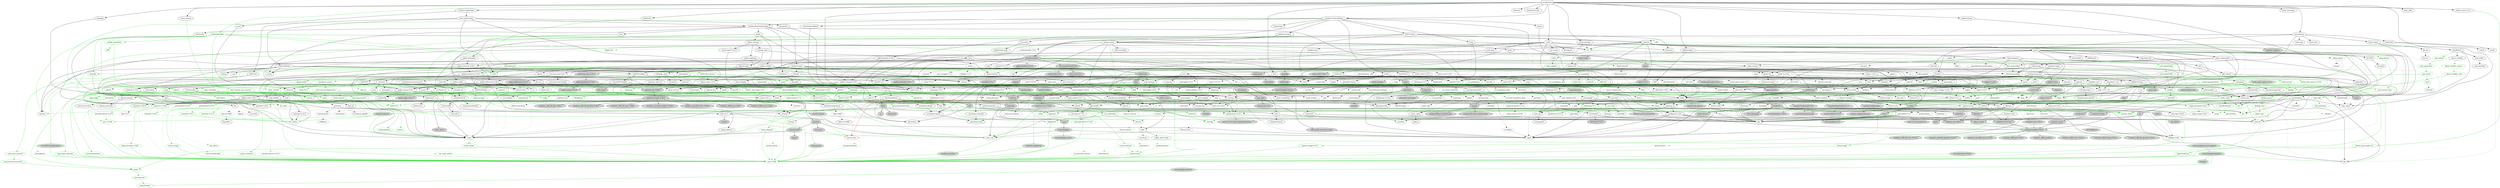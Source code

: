digraph {
    0 [ label = "cat-gateway" shape = box]
    1 [ label = "anyhow" color = darkgreen]
    2 [ label = "base64 0.22.1" color = darkgreen]
    3 [ label = "base64ct" ]
    4 [ label = "bb8" ]
    5 [ label = "bb8-postgres" ]
    6 [ label = "bech32 0.11.0" ]
    7 [ label = "blake2b_simd" ]
    8 [ label = "build-info" ]
    9 [ label = "build-info-build" color = green3]
    10 [ label = "bytes" color = darkgreen]
    11 [ label = "cardano-blockchain-types" ]
    12 [ label = "cardano-chain-follower" ]
    13 [ label = "catalyst-signed-doc" ]
    14 [ label = "catalyst-types" ]
    15 [ label = "chrono" color = darkgreen]
    16 [ label = "clap" ]
    17 [ label = "const_format" ]
    18 [ label = "cpu-time" ]
    19 [ label = "crossbeam-skiplist" ]
    20 [ label = "dashmap 6.1.0" ]
    21 [ label = "derive_more 2.0.1" ]
    22 [ label = "dotenvy" ]
    23 [ label = "duration-string" ]
    24 [ label = "ed25519-dalek" ]
    25 [ label = "futures" ]
    26 [ label = "gethostname" ]
    27 [ label = "handlebars" ]
    28 [ label = "hex" ]
    29 [ label = "jsonschema" ]
    30 [ label = "local-ip-address" ]
    31 [ label = "memory-stats" ]
    32 [ label = "mime" color = darkgreen]
    33 [ label = "minicbor 0.25.1" ]
    34 [ label = "minijinja" ]
    35 [ label = "moka" ]
    36 [ label = "num-bigint 0.4.6" color = darkgreen]
    37 [ label = "num-traits" color = darkgreen]
    38 [ label = "openssl" ]
    39 [ label = "pallas" ]
    40 [ label = "pallas-traverse 0.30.1" ]
    41 [ label = "panic-message" ]
    42 [ label = "poem" ]
    43 [ label = "poem-openapi" ]
    44 [ label = "poem-openapi-derive" color = green3]
    45 [ label = "prometheus" ]
    46 [ label = "rand 0.8.5" ]
    47 [ label = "rayon" ]
    48 [ label = "rbac-registration" ]
    49 [ label = "regex" color = darkgreen]
    50 [ label = "rust-embed" ]
    51 [ label = "scylla" ]
    52 [ label = "serde" color = darkgreen]
    53 [ label = "serde_json" color = darkgreen]
    54 [ label = "stats_alloc" ]
    55 [ label = "strum" ]
    56 [ label = "strum_macros" color = green3]
    57 [ label = "thiserror 1.0.69" color = darkgreen]
    58 [ label = "tokio" ]
    59 [ label = "tokio-postgres" ]
    60 [ label = "tracing" ]
    61 [ label = "tracing-subscriber" ]
    62 [ label = "ulid" ]
    63 [ label = "url" color = darkgreen]
    64 [ label = "uuid" ]
    65 [ label = "x509-cert" ]
    66 [ label = "async-trait" color = green3]
    67 [ label = "futures-util" ]
    68 [ label = "parking_lot" ]
    69 [ label = "arrayref" ]
    70 [ label = "arrayvec" ]
    71 [ label = "constant_time_eq" ]
    72 [ label = "bincode" color = darkgreen]
    73 [ label = "build-info-common" color = darkgreen]
    74 [ label = "build-info-proc" color = green3]
    75 [ label = "cargo_metadata" color = green3]
    76 [ label = "git2" color = green3, style = dashed]
    77 [ label = "glob" color = darkgreen]
    78 [ label = "pretty_assertions" color = green3]
    79 [ label = "rustc_version" color = green3]
    80 [ label = "zstd" color = darkgreen]
    81 [ label = "cbork-utils" ]
    82 [ label = "dirs" ]
    83 [ label = "ouroboros" ]
    84 [ label = "crossbeam-channel" ]
    85 [ label = "crossbeam-epoch" ]
    86 [ label = "hickory-resolver" ]
    87 [ label = "http 1.2.0" color = darkgreen]
    88 [ label = "humantime" ]
    89 [ label = "logcall" color = green3]
    90 [ label = "memx" ]
    91 [ label = "mithril-client" ]
    92 [ label = "pallas-crypto 0.30.1" ]
    93 [ label = "pallas-hardano 0.30.1" ]
    94 [ label = "tar" ]
    95 [ label = "tracing-log" ]
    96 [ label = "ureq" ]
    97 [ label = "brotli" ]
    98 [ label = "coset" ]
    99 [ label = "base64-url" ]
    100 [ label = "displaydoc" color = green3]
    101 [ label = "fluent-uri" ]
    102 [ label = "fmmap" ]
    103 [ label = "once_cell" color = darkgreen]
    104 [ label = "orx-concurrent-vec" ]
    105 [ label = "thiserror 2.0.11" color = darkgreen]
    106 [ label = "android-tzdata" color = darkgreen, style = "dashed,filled", fillcolor = lightgrey]
    107 [ label = "iana-time-zone" color = darkgreen, style = "dashed,filled", fillcolor = lightgrey]
    108 [ label = "js-sys" color = darkgreen, style = filled, fillcolor = lightgrey]
    109 [ label = "wasm-bindgen" color = darkgreen, style = filled, fillcolor = lightgrey]
    110 [ label = "windows-link" color = darkgreen, style = "dashed,filled", fillcolor = lightgrey]
    111 [ label = "clap_builder" ]
    112 [ label = "clap_derive" color = green3, style = dashed]
    113 [ label = "const_format_proc_macros" color = green3]
    114 [ label = "libc" color = darkgreen]
    115 [ label = "winapi" style = filled, fillcolor = lightgrey]
    116 [ label = "crossbeam-utils" ]
    117 [ label = "cfg-if" color = darkgreen]
    118 [ label = "hashbrown 0.14.5" ]
    119 [ label = "lock_api" ]
    120 [ label = "parking_lot_core" ]
    121 [ label = "derive_more-impl 2.0.1" color = green3]
    122 [ label = "curve25519-dalek" ]
    123 [ label = "ed25519" ]
    124 [ label = "rand_core 0.6.4" color = darkgreen]
    125 [ label = "sha2" color = darkgreen]
    126 [ label = "subtle" color = darkgreen]
    127 [ label = "zeroize" ]
    128 [ label = "futures-channel" ]
    129 [ label = "futures-core" ]
    130 [ label = "futures-executor" style = dashed]
    131 [ label = "futures-io" ]
    132 [ label = "futures-sink" ]
    133 [ label = "futures-task" ]
    134 [ label = "rustix" color = darkgreen, style = filled, fillcolor = lightgrey]
    135 [ label = "windows-targets 0.52.6" color = darkgreen, style = filled, fillcolor = lightgrey]
    136 [ label = "derive_builder" ]
    137 [ label = "log" color = darkgreen]
    138 [ label = "num-order" ]
    139 [ label = "pest" color = darkgreen]
    140 [ label = "pest_derive" color = green3]
    141 [ label = "ahash" ]
    142 [ label = "bytecount" ]
    143 [ label = "email_address" ]
    144 [ label = "fancy-regex" ]
    145 [ label = "fraction" ]
    146 [ label = "idna" color = darkgreen]
    147 [ label = "itoa" color = darkgreen]
    148 [ label = "num-cmp" ]
    149 [ label = "percent-encoding" color = darkgreen]
    150 [ label = "referencing" ]
    151 [ label = "regex-syntax 0.8.5" color = darkgreen]
    152 [ label = "reqwest" ]
    153 [ label = "uuid-simd" ]
    154 [ label = "neli" style = filled, fillcolor = lightgrey]
    155 [ label = "windows-sys 0.59.0" color = darkgreen, style = filled, fillcolor = lightgrey]
    156 [ label = "windows-sys 0.52.0" style = filled, fillcolor = lightgrey]
    157 [ label = "half 2.4.1" ]
    158 [ label = "minicbor-derive 0.15.3" color = green3, style = dashed]
    159 [ label = "async-lock" style = dashed]
    160 [ label = "event-listener" style = dashed]
    161 [ label = "loom" style = filled, fillcolor = lightgrey]
    162 [ label = "portable-atomic" ]
    163 [ label = "smallvec" color = darkgreen]
    164 [ label = "tagptr" ]
    165 [ label = "num-integer" color = darkgreen]
    166 [ label = "autocfg" color = green3]
    167 [ label = "bitflags 2.8.0" color = darkgreen]
    168 [ label = "foreign-types" ]
    169 [ label = "openssl-macros" color = green3]
    170 [ label = "openssl-sys" ]
    171 [ label = "pallas-addresses 0.30.1" ]
    172 [ label = "pallas-codec 0.30.1" ]
    173 [ label = "pallas-configs" ]
    174 [ label = "pallas-network 0.30.1" ]
    175 [ label = "pallas-primitives 0.30.1" ]
    176 [ label = "pallas-txbuilder" ]
    177 [ label = "pallas-utxorpc" ]
    178 [ label = "itertools 0.13.0" ]
    179 [ label = "paste" color = green3]
    180 [ label = "async-compression" style = dashed]
    181 [ label = "cookie" style = dashed]
    182 [ label = "headers" ]
    183 [ label = "http-body-util" ]
    184 [ label = "hyper 1.6.0" ]
    185 [ label = "hyper-util" ]
    186 [ label = "mime_guess" style = dashed]
    187 [ label = "multer" style = dashed]
    188 [ label = "nix" style = filled, fillcolor = lightgrey]
    189 [ label = "opentelemetry" style = dashed]
    190 [ label = "opentelemetry-prometheus" style = dashed]
    191 [ label = "pin-project-lite" ]
    192 [ label = "poem-derive" color = green3]
    193 [ label = "quick-xml" ]
    194 [ label = "rfc7239" ]
    195 [ label = "serde_urlencoded" ]
    196 [ label = "serde_yaml" color = darkgreen]
    197 [ label = "sync_wrapper 1.0.2" ]
    198 [ label = "tempfile" color = darkgreen]
    199 [ label = "time" style = dashed]
    200 [ label = "tokio-stream" ]
    201 [ label = "tokio-util" ]
    202 [ label = "wildmatch" ]
    203 [ label = "derive_more 1.0.0" color = darkgreen]
    204 [ label = "indexmap 2.7.1" color = darkgreen]
    205 [ label = "darling" color = green3]
    206 [ label = "proc-macro-crate" color = green3]
    207 [ label = "proc-macro2" color = green3]
    208 [ label = "quote" color = green3]
    209 [ label = "syn 2.0.98" color = green3]
    210 [ label = "fnv" color = darkgreen]
    211 [ label = "lazy_static" ]
    212 [ label = "memchr" color = darkgreen]
    213 [ label = "protobuf" style = dashed]
    214 [ label = "rand_chacha 0.3.1" ]
    215 [ label = "either" color = darkgreen]
    216 [ label = "rayon-core" ]
    217 [ label = "c509-certificate" ]
    218 [ label = "der-parser" ]
    219 [ label = "aho-corasick" color = darkgreen, style = dashed]
    220 [ label = "regex-automata 0.4.9" color = darkgreen]
    221 [ label = "rust-embed-impl" color = green3]
    222 [ label = "rust-embed-utils" color = darkgreen]
    223 [ label = "walkdir" color = darkgreen]
    224 [ label = "arc-swap" ]
    225 [ label = "byteorder" ]
    226 [ label = "dashmap 5.5.3" ]
    227 [ label = "histogram" ]
    228 [ label = "lz4_flex" ]
    229 [ label = "rand_pcg" ]
    230 [ label = "scylla-cql" ]
    231 [ label = "scylla-macros" color = green3]
    232 [ label = "snap" ]
    233 [ label = "socket2" ]
    234 [ label = "tokio-openssl" style = dashed]
    235 [ label = "serde_derive" color = green3]
    236 [ label = "ryu" color = darkgreen]
    237 [ label = "heck 0.5.0" color = green3]
    238 [ label = "rustversion" color = red]
    239 [ label = "thiserror-impl 1.0.69" color = green3]
    240 [ label = "backtrace" style = filled, fillcolor = lightgrey]
    241 [ label = "mio" style = dashed]
    242 [ label = "signal-hook-registry" style = "dashed,filled", fillcolor = lightgrey]
    243 [ label = "tokio-macros" color = green3, style = dashed]
    244 [ label = "fallible-iterator" ]
    245 [ label = "phf" ]
    246 [ label = "postgres-protocol" ]
    247 [ label = "postgres-types" ]
    248 [ label = "rand 0.9.0" ]
    249 [ label = "whoami" ]
    250 [ label = "tracing-attributes" color = green3, style = dashed]
    251 [ label = "tracing-core" ]
    252 [ label = "matchers" style = dashed]
    253 [ label = "nu-ansi-term" style = dashed]
    254 [ label = "sharded-slab" style = dashed]
    255 [ label = "thread_local" style = dashed]
    256 [ label = "tracing-serde" style = dashed]
    257 [ label = "web-time" style = filled, fillcolor = lightgrey]
    258 [ label = "form_urlencoded" color = darkgreen]
    259 [ label = "getrandom 0.3.1" color = darkgreen, style = dashed]
    260 [ label = "const-oid" ]
    261 [ label = "der" ]
    262 [ label = "sha1" ]
    263 [ label = "signature" ]
    264 [ label = "spki" ]
    265 [ label = "tls_codec" style = dashed]
    266 [ label = "futures-macro" color = green3, style = dashed]
    267 [ label = "pin-utils" ]
    268 [ label = "slab" style = dashed]
    269 [ label = "semver" color = darkgreen]
    270 [ label = "proc-macro-error2" color = green3]
    271 [ label = "camino" color = green3]
    272 [ label = "cargo-platform" color = green3]
    273 [ label = "libgit2-sys" color = green3, style = dashed]
    274 [ label = "diff" color = green3]
    275 [ label = "yansi" color = green3]
    276 [ label = "zstd-safe" color = darkgreen]
    277 [ label = "dirs-sys" ]
    278 [ label = "aliasable" ]
    279 [ label = "ouroboros_macro" color = green3]
    280 [ label = "static_assertions" ]
    281 [ label = "hickory-proto" ]
    282 [ label = "ipconfig" style = "dashed,filled", fillcolor = lightgrey]
    283 [ label = "lru-cache" ]
    284 [ label = "resolv-conf" style = dashed]
    285 [ label = "rustls 0.21.12" style = dashed]
    286 [ label = "tokio-rustls 0.24.1" style = dashed]
    287 [ label = "proc-macro-error" color = green3]
    288 [ label = "cpufeatures" color = darkgreen, style = filled, fillcolor = lightgrey]
    289 [ label = "async-recursion" color = green3]
    290 [ label = "flate2" style = dashed]
    291 [ label = "flume" style = dashed]
    292 [ label = "getrandom 0.2.15" color = darkgreen]
    293 [ label = "mithril-common" style = filled, fillcolor = lightgrey]
    294 [ label = "slog" ]
    295 [ label = "cryptoxide" ]
    296 [ label = "binary-layout" ]
    297 [ label = "tap" ]
    298 [ label = "filetime" ]
    299 [ label = "xattr" style = "dashed,filled", fillcolor = lightgrey]
    300 [ label = "rustls 0.23.23" style = dashed]
    301 [ label = "rustls-native-certs 0.7.3" style = dashed]
    302 [ label = "rustls-pki-types" style = dashed]
    303 [ label = "webpki-roots" style = dashed]
    304 [ label = "alloc-no-stdlib" ]
    305 [ label = "alloc-stdlib" style = dashed]
    306 [ label = "brotli-decompressor" ]
    307 [ label = "ciborium" ]
    308 [ label = "ciborium-io" ]
    309 [ label = "borrow-or-share" ]
    310 [ label = "ref-cast" ]
    311 [ label = "enum_dispatch" color = green3]
    312 [ label = "fs4" style = dashed]
    313 [ label = "memmapix" ]
    314 [ label = "parse-display" ]
    315 [ label = "orx-concurrent-option" ]
    316 [ label = "orx-fixed-vec" ]
    317 [ label = "orx-pinned-concurrent-col" ]
    318 [ label = "orx-pinned-vec" ]
    319 [ label = "orx-pseudo-default" ]
    320 [ label = "orx-split-vec" ]
    321 [ label = "thiserror-impl 2.0.11" color = green3]
    322 [ label = "android_system_properties" color = darkgreen, style = "dashed,filled", fillcolor = lightgrey]
    323 [ label = "core-foundation-sys" color = darkgreen, style = "dashed,filled", fillcolor = lightgrey]
    324 [ label = "iana-time-zone-haiku" color = darkgreen, style = "dashed,filled", fillcolor = lightgrey]
    325 [ label = "windows-core 0.52.0" color = darkgreen, style = "dashed,filled", fillcolor = lightgrey]
    326 [ label = "wasm-bindgen-macro" color = green3, style = filled, fillcolor = lightgrey]
    327 [ label = "anstream" style = dashed]
    328 [ label = "anstyle" ]
    329 [ label = "clap_lex" ]
    330 [ label = "strsim" color = darkgreen, style = dashed]
    331 [ label = "unicode-xid" color = green3]
    332 [ label = "winapi-i686-pc-windows-gnu" style = filled, fillcolor = lightgrey]
    333 [ label = "winapi-x86_64-pc-windows-gnu" style = filled, fillcolor = lightgrey]
    334 [ label = "allocator-api2" style = dashed]
    335 [ label = "scopeguard" ]
    336 [ label = "redox_syscall" style = filled, fillcolor = lightgrey]
    337 [ label = "curve25519-dalek-derive" color = green3, style = filled, fillcolor = lightgrey]
    338 [ label = "digest 0.10.7" color = darkgreen]
    339 [ label = "fiat-crypto" style = filled, fillcolor = lightgrey]
    340 [ label = "pkcs8" style = dashed]
    341 [ label = "zeroize_derive" color = green3, style = dashed]
    342 [ label = "errno" color = darkgreen, style = filled, fillcolor = lightgrey]
    343 [ label = "linux-raw-sys" color = darkgreen, style = filled, fillcolor = lightgrey]
    344 [ label = "windows_aarch64_gnullvm 0.52.6" color = darkgreen, style = filled, fillcolor = lightgrey]
    345 [ label = "windows_aarch64_msvc 0.52.6" color = darkgreen, style = filled, fillcolor = lightgrey]
    346 [ label = "windows_i686_gnu 0.52.6" color = darkgreen, style = filled, fillcolor = lightgrey]
    347 [ label = "windows_i686_gnullvm" color = darkgreen, style = filled, fillcolor = lightgrey]
    348 [ label = "windows_i686_msvc 0.52.6" color = darkgreen, style = filled, fillcolor = lightgrey]
    349 [ label = "windows_x86_64_gnu 0.52.6" color = darkgreen, style = filled, fillcolor = lightgrey]
    350 [ label = "windows_x86_64_gnullvm 0.52.6" color = darkgreen, style = filled, fillcolor = lightgrey]
    351 [ label = "windows_x86_64_msvc 0.52.6" color = darkgreen, style = filled, fillcolor = lightgrey]
    352 [ label = "derive_builder_macro" color = green3]
    353 [ label = "num-modular" ]
    354 [ label = "ucd-trie" color = darkgreen]
    355 [ label = "pest_generator" color = green3]
    356 [ label = "version_check" color = green3]
    357 [ label = "zerocopy 0.7.35" ]
    358 [ label = "bit-set" ]
    359 [ label = "num" ]
    360 [ label = "idna_adapter" color = darkgreen]
    361 [ label = "utf8_iter" color = darkgreen]
    362 [ label = "encoding_rs" style = dashed]
    363 [ label = "h2 0.4.8" style = dashed]
    364 [ label = "http-body 1.0.1" ]
    365 [ label = "hyper-rustls" style = "dashed,filled", fillcolor = lightgrey]
    366 [ label = "ipnet" ]
    367 [ label = "quinn" style = "dashed,filled", fillcolor = lightgrey]
    368 [ label = "rustls-native-certs 0.8.1" style = "dashed,filled", fillcolor = lightgrey]
    369 [ label = "rustls-pemfile 2.2.0" style = dashed]
    370 [ label = "system-configuration" style = "dashed,filled", fillcolor = lightgrey]
    371 [ label = "tokio-rustls 0.26.1" style = "dashed,filled", fillcolor = lightgrey]
    372 [ label = "tower 0.5.2" style = filled, fillcolor = lightgrey]
    373 [ label = "tower-service" ]
    374 [ label = "wasm-bindgen-futures" style = filled, fillcolor = lightgrey]
    375 [ label = "wasm-streams" style = "dashed,filled", fillcolor = lightgrey]
    376 [ label = "web-sys" style = filled, fillcolor = lightgrey]
    377 [ label = "windows-registry" style = filled, fillcolor = lightgrey]
    378 [ label = "outref" ]
    379 [ label = "vsimd" ]
    380 [ label = "neli-proc-macros" color = green3, style = filled, fillcolor = lightgrey]
    381 [ label = "crunchy" style = filled, fillcolor = lightgrey]
    382 [ label = "event-listener-strategy" style = dashed]
    383 [ label = "concurrent-queue" style = dashed]
    384 [ label = "parking" style = "dashed,filled", fillcolor = lightgrey]
    385 [ label = "generator" style = filled, fillcolor = lightgrey]
    386 [ label = "scoped-tls" style = filled, fillcolor = lightgrey]
    387 [ label = "foreign-types-shared" ]
    388 [ label = "cc" color = green3]
    389 [ label = "openssl-src" color = green3, style = dashed]
    390 [ label = "pkg-config" color = green3]
    391 [ label = "vcpkg" color = green3]
    392 [ label = "base58" ]
    393 [ label = "bech32 0.9.1" ]
    394 [ label = "crc" ]
    395 [ label = "minicbor 0.20.0" ]
    396 [ label = "num-rational" ]
    397 [ label = "serde_with 3.12.0" ]
    398 [ label = "criterion" ]
    399 [ label = "pallas-wallet" ]
    400 [ label = "pallas-applying" ]
    401 [ label = "prost-types 0.13.5" ]
    402 [ label = "utxorpc-spec" ]
    403 [ label = "aes-gcm" style = dashed]
    404 [ label = "hkdf" style = dashed]
    405 [ label = "hmac" ]
    406 [ label = "base64 0.21.7" ]
    407 [ label = "headers-core" ]
    408 [ label = "httpdate" ]
    409 [ label = "httparse" style = dashed]
    410 [ label = "want" style = dashed]
    411 [ label = "unicase" color = darkgreen, style = dashed]
    412 [ label = "spin" style = dashed]
    413 [ label = "cfg_aliases" color = green3, style = filled, fillcolor = lightgrey]
    414 [ label = "opentelemetry_sdk" style = dashed]
    415 [ label = "uncased" ]
    416 [ label = "unsafe-libyaml" color = darkgreen]
    417 [ label = "fastrand" color = darkgreen]
    418 [ label = "deranged" style = dashed]
    419 [ label = "num-conv" color = darkgreen, style = dashed]
    420 [ label = "powerfmt" style = dashed]
    421 [ label = "time-core" color = darkgreen, style = dashed]
    422 [ label = "time-macros" color = green3, style = dashed]
    423 [ label = "derive_more-impl 1.0.0" color = green3]
    424 [ label = "equivalent" color = darkgreen]
    425 [ label = "hashbrown 0.15.2" color = darkgreen]
    426 [ label = "darling_core" color = green3]
    427 [ label = "darling_macro" color = green3]
    428 [ label = "toml_edit" color = green3]
    429 [ label = "unicode-ident" color = green3]
    430 [ label = "ppv-lite86" ]
    431 [ label = "crossbeam-deque" ]
    432 [ label = "asn1-rs" ]
    433 [ label = "bimap" ]
    434 [ label = "oid" ]
    435 [ label = "oid-registry" ]
    436 [ label = "nom" ]
    437 [ label = "rusticata-macros" ]
    438 [ label = "same-file" color = darkgreen]
    439 [ label = "winapi-util" color = darkgreen, style = filled, fillcolor = lightgrey]
    440 [ label = "twox-hash" style = dashed]
    441 [ label = "bigdecimal" style = dashed]
    442 [ label = "num-bigint 0.3.3" style = dashed]
    443 [ label = "secrecy" style = dashed]
    444 [ label = "stable_deref_trait" color = darkgreen]
    445 [ label = "yoke" color = darkgreen]
    446 [ label = "addr2line" style = filled, fillcolor = lightgrey]
    447 [ label = "miniz_oxide" ]
    448 [ label = "object" style = filled, fillcolor = lightgrey]
    449 [ label = "rustc-demangle" style = filled, fillcolor = lightgrey]
    450 [ label = "wasi 0.11.0+wasi-snapshot-preview1" color = darkgreen, style = filled, fillcolor = lightgrey]
    451 [ label = "phf_shared" ]
    452 [ label = "md-5" ]
    453 [ label = "stringprep" ]
    454 [ label = "rand_chacha 0.9.0" style = dashed]
    455 [ label = "rand_core 0.9.2" ]
    456 [ label = "zerocopy 0.8.20" ]
    457 [ label = "wasite" style = filled, fillcolor = lightgrey]
    458 [ label = "valuable" style = "dashed,filled", fillcolor = lightgrey]
    459 [ label = "regex-automata 0.1.10" style = dashed]
    460 [ label = "overload" style = dashed]
    461 [ label = "wasi 0.13.3+wasi-0.2.2" color = darkgreen, style = "dashed,filled", fillcolor = lightgrey]
    462 [ label = "der_derive" color = green3, style = dashed]
    463 [ label = "flagset" style = dashed]
    464 [ label = "pem-rfc7468" style = dashed]
    465 [ label = "tls_codec_derive" color = green3, style = dashed]
    466 [ label = "proc-macro-error-attr2" color = green3]
    467 [ label = "libz-sys" color = green3, style = dashed]
    468 [ label = "zstd-sys" color = darkgreen]
    469 [ label = "option-ext" ]
    470 [ label = "redox_users" style = filled, fillcolor = lightgrey]
    471 [ label = "windows-sys 0.48.0" style = filled, fillcolor = lightgrey]
    472 [ label = "heck 0.4.1" color = green3]
    473 [ label = "proc-macro2-diagnostics" color = green3]
    474 [ label = "data-encoding" ]
    475 [ label = "enum-as-inner" color = green3]
    476 [ label = "rustls-pemfile 1.0.4" style = dashed]
    477 [ label = "tinyvec" ]
    478 [ label = "widestring" style = "dashed,filled", fillcolor = lightgrey]
    479 [ label = "winreg" style = "dashed,filled", fillcolor = lightgrey]
    480 [ label = "linked-hash-map" ]
    481 [ label = "hostname" style = dashed]
    482 [ label = "quick-error" style = dashed]
    483 [ label = "ring" style = dashed]
    484 [ label = "rustls-webpki 0.101.7" style = dashed]
    485 [ label = "sct" style = dashed]
    486 [ label = "proc-macro-error-attr" color = green3]
    487 [ label = "syn 1.0.109" color = green3]
    488 [ label = "crc32fast" style = dashed]
    489 [ label = "nanorand" style = dashed]
    490 [ label = "blake2 0.10.6" style = filled, fillcolor = lightgrey]
    491 [ label = "ckb-merkle-mountain-range" style = filled, fillcolor = lightgrey]
    492 [ label = "fixed" style = filled, fillcolor = lightgrey]
    493 [ label = "kes-summed-ed25519" style = filled, fillcolor = lightgrey]
    494 [ label = "mithril-build-script" color = green3, style = filled, fillcolor = lightgrey]
    495 [ label = "mithril-stm" style = filled, fillcolor = lightgrey]
    496 [ label = "pallas-addresses 0.31.0" style = "dashed,filled", fillcolor = lightgrey]
    497 [ label = "pallas-codec 0.31.0" style = "dashed,filled", fillcolor = lightgrey]
    498 [ label = "pallas-hardano 0.31.0" style = "dashed,filled", fillcolor = lightgrey]
    499 [ label = "pallas-network 0.31.0" style = "dashed,filled", fillcolor = lightgrey]
    500 [ label = "pallas-primitives 0.31.0" style = "dashed,filled", fillcolor = lightgrey]
    501 [ label = "pallas-traverse 0.31.0" style = "dashed,filled", fillcolor = lightgrey]
    502 [ label = "serde_bytes" style = filled, fillcolor = lightgrey]
    503 [ label = "typetag" style = filled, fillcolor = lightgrey]
    504 [ label = "doc-comment" ]
    505 [ label = "libredox" style = filled, fillcolor = lightgrey]
    506 [ label = "rustls-webpki 0.102.8" style = dashed]
    507 [ label = "openssl-probe" style = "dashed,filled", fillcolor = lightgrey]
    508 [ label = "schannel" style = "dashed,filled", fillcolor = lightgrey]
    509 [ label = "security-framework 2.11.1" style = "dashed,filled", fillcolor = lightgrey]
    510 [ label = "ciborium-ll" ]
    511 [ label = "ref-cast-impl" color = green3]
    512 [ label = "parse-display-derive" color = green3]
    513 [ label = "orx-iterable" ]
    514 [ label = "wasm-bindgen-macro-support" color = green3, style = filled, fillcolor = lightgrey]
    515 [ label = "anstyle-parse" style = dashed]
    516 [ label = "anstyle-query" style = dashed]
    517 [ label = "anstyle-wincon" style = "dashed,filled", fillcolor = lightgrey]
    518 [ label = "colorchoice" style = dashed]
    519 [ label = "is_terminal_polyfill" style = dashed]
    520 [ label = "utf8parse" style = dashed]
    521 [ label = "block-buffer" color = darkgreen, style = dashed]
    522 [ label = "crypto-common" color = darkgreen]
    523 [ label = "derive_builder_core" color = green3]
    524 [ label = "pest_meta" color = green3]
    525 [ label = "zerocopy-derive 0.7.35" color = green3]
    526 [ label = "bit-vec" ]
    527 [ label = "num-complex" ]
    528 [ label = "num-iter" ]
    529 [ label = "icu_normalizer" color = darkgreen]
    530 [ label = "icu_properties" color = darkgreen]
    531 [ label = "atomic-waker" style = dashed]
    532 [ label = "quinn-proto" style = "dashed,filled", fillcolor = lightgrey]
    533 [ label = "quinn-udp" style = "dashed,filled", fillcolor = lightgrey]
    534 [ label = "rustc-hash" style = "dashed,filled", fillcolor = lightgrey]
    535 [ label = "security-framework 3.2.0" style = "dashed,filled", fillcolor = lightgrey]
    536 [ label = "core-foundation 0.9.4" style = "dashed,filled", fillcolor = lightgrey]
    537 [ label = "system-configuration-sys" style = "dashed,filled", fillcolor = lightgrey]
    538 [ label = "tower-layer" ]
    539 [ label = "windows-result" style = filled, fillcolor = lightgrey]
    540 [ label = "windows-strings" style = filled, fillcolor = lightgrey]
    541 [ label = "windows" style = filled, fillcolor = lightgrey]
    542 [ label = "jobserver" color = green3, style = dashed]
    543 [ label = "shlex" color = green3]
    544 [ label = "crc-catalog" ]
    545 [ label = "half 1.8.3" style = dashed]
    546 [ label = "minicbor-derive 0.13.0" color = green3, style = dashed]
    547 [ label = "indexmap 1.9.3" style = dashed]
    548 [ label = "serde_with_macros 3.12.0" color = green3, style = dashed]
    549 [ label = "anes" ]
    550 [ label = "cast" ]
    551 [ label = "criterion-plot" ]
    552 [ label = "is-terminal" ]
    553 [ label = "itertools 0.10.5" ]
    554 [ label = "oorandom" ]
    555 [ label = "plotters" style = dashed]
    556 [ label = "tinytemplate" ]
    557 [ label = "bip39" ]
    558 [ label = "ed25519-bip32" ]
    559 [ label = "prost 0.13.5" ]
    560 [ label = "pbjson" ]
    561 [ label = "pbjson-types" ]
    562 [ label = "prost 0.12.6" color = darkgreen]
    563 [ label = "tonic" ]
    564 [ label = "aead" style = dashed]
    565 [ label = "aes" style = dashed]
    566 [ label = "cipher" style = dashed]
    567 [ label = "ctr" style = dashed]
    568 [ label = "ghash" style = dashed]
    569 [ label = "try-lock" style = dashed]
    570 [ label = "ident_case" color = green3]
    571 [ label = "toml_datetime" color = green3]
    572 [ label = "winnow" color = green3, style = dashed]
    573 [ label = "asn1-rs-derive" color = green3]
    574 [ label = "asn1-rs-impl" color = green3]
    575 [ label = "minimal-lexical" ]
    576 [ label = "libm" style = dashed]
    577 [ label = "yoke-derive" color = green3, style = dashed]
    578 [ label = "zerofrom" color = darkgreen]
    579 [ label = "gimli" style = filled, fillcolor = lightgrey]
    580 [ label = "adler2" ]
    581 [ label = "siphasher" ]
    582 [ label = "unicode-bidi" ]
    583 [ label = "unicode-normalization" ]
    584 [ label = "unicode-properties" ]
    585 [ label = "zerocopy-derive 0.8.20" color = green3, style = filled, fillcolor = lightgrey]
    586 [ label = "regex-syntax 0.6.29" style = dashed]
    587 [ label = "wit-bindgen-rt" color = darkgreen, style = "dashed,filled", fillcolor = lightgrey]
    588 [ label = "windows-targets 0.48.5" style = filled, fillcolor = lightgrey]
    589 [ label = "tinyvec_macros" style = dashed]
    590 [ label = "match_cfg" style = dashed]
    591 [ label = "untrusted" style = dashed]
    592 [ label = "az" style = filled, fillcolor = lightgrey]
    593 [ label = "bytemuck" style = filled, fillcolor = lightgrey]
    594 [ label = "typenum" color = darkgreen]
    595 [ label = "blake2 0.9.2" style = filled, fillcolor = lightgrey]
    596 [ label = "rand_core 0.5.1" style = filled, fillcolor = lightgrey]
    597 [ label = "serde_with 2.3.3" style = "dashed,filled", fillcolor = lightgrey]
    598 [ label = "blst" style = filled, fillcolor = lightgrey]
    599 [ label = "pallas-crypto 0.31.0" style = "dashed,filled", fillcolor = lightgrey]
    600 [ label = "erased-serde" style = filled, fillcolor = lightgrey]
    601 [ label = "inventory" style = filled, fillcolor = lightgrey]
    602 [ label = "typetag-impl" color = green3, style = filled, fillcolor = lightgrey]
    603 [ label = "security-framework-sys" style = "dashed,filled", fillcolor = lightgrey]
    604 [ label = "regex-syntax 0.7.5" color = green3]
    605 [ label = "structmeta" color = green3]
    606 [ label = "orx-self-or" ]
    607 [ label = "wasm-bindgen-backend" color = green3, style = filled, fillcolor = lightgrey]
    608 [ label = "wasm-bindgen-shared" color = green3, style = filled, fillcolor = lightgrey]
    609 [ label = "generic-array" color = darkgreen]
    610 [ label = "icu_collections" color = darkgreen]
    611 [ label = "icu_normalizer_data" color = darkgreen, style = dashed]
    612 [ label = "icu_provider" color = darkgreen]
    613 [ label = "utf16_iter" color = darkgreen]
    614 [ label = "write16" color = darkgreen]
    615 [ label = "zerovec" color = darkgreen]
    616 [ label = "icu_locid_transform" color = darkgreen, style = dashed]
    617 [ label = "icu_properties_data" color = darkgreen, style = dashed]
    618 [ label = "tinystr" color = darkgreen]
    619 [ label = "core-foundation 0.10.0" style = "dashed,filled", fillcolor = lightgrey]
    620 [ label = "windows-core 0.58.0" style = filled, fillcolor = lightgrey]
    621 [ label = "hashbrown 0.12.3" style = dashed]
    622 [ label = "hermit-abi 0.4.0" style = filled, fillcolor = lightgrey]
    623 [ label = "plotters-backend" style = dashed]
    624 [ label = "plotters-svg" style = dashed]
    625 [ label = "bitcoin_hashes" ]
    626 [ label = "prost-derive 0.13.5" color = green3, style = dashed]
    627 [ label = "pbjson-build" color = green3]
    628 [ label = "prost-build" color = green3]
    629 [ label = "prost-derive 0.12.6" color = green3, style = dashed]
    630 [ label = "async-stream" style = dashed]
    631 [ label = "axum" style = dashed]
    632 [ label = "h2 0.3.26" style = dashed]
    633 [ label = "http 0.2.12" ]
    634 [ label = "http-body 0.4.6" ]
    635 [ label = "hyper 0.14.32" style = dashed]
    636 [ label = "hyper-timeout" style = dashed]
    637 [ label = "pin-project" ]
    638 [ label = "tower 0.4.13" style = dashed]
    639 [ label = "inout" style = dashed]
    640 [ label = "opaque-debug" ]
    641 [ label = "polyval" style = dashed]
    642 [ label = "synstructure" color = green3]
    643 [ label = "zerofrom-derive" color = green3, style = dashed]
    644 [ label = "windows_aarch64_gnullvm 0.48.5" style = filled, fillcolor = lightgrey]
    645 [ label = "windows_aarch64_msvc 0.48.5" style = filled, fillcolor = lightgrey]
    646 [ label = "windows_i686_gnu 0.48.5" style = filled, fillcolor = lightgrey]
    647 [ label = "windows_i686_msvc 0.48.5" style = filled, fillcolor = lightgrey]
    648 [ label = "windows_x86_64_gnu 0.48.5" style = filled, fillcolor = lightgrey]
    649 [ label = "windows_x86_64_gnullvm 0.48.5" style = filled, fillcolor = lightgrey]
    650 [ label = "windows_x86_64_msvc 0.48.5" style = filled, fillcolor = lightgrey]
    651 [ label = "crypto-mac" style = filled, fillcolor = lightgrey]
    652 [ label = "digest 0.9.0" style = filled, fillcolor = lightgrey]
    653 [ label = "base64 0.13.1" style = "dashed,filled", fillcolor = lightgrey]
    654 [ label = "serde_with_macros 2.3.3" color = green3, style = "dashed,filled", fillcolor = lightgrey]
    655 [ label = "threadpool" style = filled, fillcolor = lightgrey]
    656 [ label = "typeid" style = filled, fillcolor = lightgrey]
    657 [ label = "structmeta-derive" color = green3]
    658 [ label = "bumpalo" color = green3, style = filled, fillcolor = lightgrey]
    659 [ label = "icu_locid" color = darkgreen]
    660 [ label = "icu_provider_macros" color = green3, style = dashed]
    661 [ label = "writeable" color = darkgreen]
    662 [ label = "zerovec-derive" color = green3, style = dashed]
    663 [ label = "icu_locid_transform_data" color = darkgreen, style = dashed]
    664 [ label = "windows-implement" color = green3, style = filled, fillcolor = lightgrey]
    665 [ label = "windows-interface" color = green3, style = filled, fillcolor = lightgrey]
    666 [ label = "bitcoin-internals" ]
    667 [ label = "hex-conservative" ]
    668 [ label = "itertools 0.14.0" color = green3, style = dashed]
    669 [ label = "itertools 0.11.0" color = green3]
    670 [ label = "prost-types 0.12.6" color = green3]
    671 [ label = "itertools 0.12.1" color = green3]
    672 [ label = "multimap" color = green3]
    673 [ label = "petgraph" color = green3]
    674 [ label = "prettyplease" color = green3, style = dashed]
    675 [ label = "async-stream-impl" color = green3, style = dashed]
    676 [ label = "axum-core" style = dashed]
    677 [ label = "bitflags 1.3.2" style = dashed]
    678 [ label = "matchit" style = dashed]
    679 [ label = "sync_wrapper 0.1.2" style = dashed]
    680 [ label = "tokio-io-timeout" style = dashed]
    681 [ label = "pin-project-internal" color = green3]
    682 [ label = "universal-hash" style = dashed]
    683 [ label = "num_cpus" style = filled, fillcolor = lightgrey]
    684 [ label = "litemap" color = darkgreen]
    685 [ label = "fixedbitset" color = green3]
    686 [ label = "hermit-abi 0.3.9" style = filled, fillcolor = lightgrey]
    0 -> 5 [ ]
    0 -> 8 [ ]
    0 -> 9 [ color = green3]
    0 -> 12 [ ]
    0 -> 13 [ ]
    0 -> 17 [ ]
    0 -> 21 [ ]
    0 -> 22 [ ]
    0 -> 23 [ ]
    0 -> 26 [ ]
    0 -> 27 [ ]
    0 -> 29 [ ]
    0 -> 30 [ ]
    0 -> 31 [ ]
    0 -> 34 [ ]
    0 -> 41 [ ]
    0 -> 43 [ ]
    0 -> 51 [ ]
    0 -> 54 [ ]
    0 -> 62 [ ]
    4 -> 66 [ color = green3]
    4 -> 67 [ ]
    4 -> 58 [ ]
    5 -> 4 [ ]
    5 -> 59 [ ]
    7 -> 69 [ ]
    7 -> 70 [ ]
    7 -> 71 [ ]
    8 -> 74 [ color = green3]
    9 -> 1 [ color = green3]
    9 -> 2 [ color = green3]
    9 -> 72 [ color = green3]
    9 -> 73 [ color = green3]
    9 -> 75 [ color = green3]
    9 -> 76 [ color = green3, style = dotted]
    9 -> 77 [ color = green3]
    9 -> 78 [ color = green3]
    9 -> 79 [ color = green3]
    9 -> 80 [ color = green3]
    11 -> 14 [ ]
    11 -> 81 [ ]
    11 -> 20 [ ]
    11 -> 82 [ ]
    11 -> 83 [ ]
    11 -> 39 [ ]
    11 -> 55 [ ]
    12 -> 11 [ ]
    12 -> 18 [ ]
    12 -> 19 [ ]
    12 -> 86 [ ]
    12 -> 88 [ ]
    12 -> 89 [ color = green3]
    12 -> 90 [ ]
    12 -> 91 [ ]
    12 -> 35 [ ]
    12 -> 93 [ ]
    12 -> 96 [ ]
    13 -> 98 [ ]
    13 -> 48 [ ]
    14 -> 99 [ ]
    14 -> 7 [ ]
    14 -> 15 [ ]
    14 -> 100 [ color = green3]
    14 -> 24 [ ]
    14 -> 101 [ ]
    14 -> 102 [ ]
    14 -> 33 [ ]
    14 -> 104 [ ]
    14 -> 92 [ ]
    14 -> 105 [ ]
    14 -> 60 [ ]
    14 -> 64 [ ]
    15 -> 106 [ color = darkgreen, arrowType = empty, fillcolor = lightgrey, style = dotted]
    15 -> 107 [ color = darkgreen, arrowType = empty, fillcolor = lightgrey, style = dotted]
    15 -> 37 [ color = darkgreen]
    15 -> 52 [ color = darkgreen, style = dotted]
    15 -> 110 [ color = darkgreen, arrowType = empty, fillcolor = lightgrey, style = dotted]
    16 -> 111 [ ]
    16 -> 112 [ color = green3, style = dotted]
    17 -> 113 [ color = green3]
    18 -> 114 [ arrowType = empty, fillcolor = lightgrey]
    18 -> 115 [ arrowType = empty, fillcolor = lightgrey]
    19 -> 85 [ ]
    20 -> 118 [ ]
    20 -> 119 [ ]
    20 -> 120 [ ]
    20 -> 47 [ style = dotted]
    21 -> 121 [ color = green3]
    24 -> 122 [ ]
    24 -> 123 [ ]
    24 -> 125 [ ]
    25 -> 130 [ style = dotted]
    26 -> 134 [ arrowType = empty, fillcolor = lightgrey]
    27 -> 136 [ ]
    27 -> 138 [ ]
    27 -> 140 [ color = green3]
    27 -> 53 [ ]
    29 -> 142 [ ]
    29 -> 143 [ ]
    29 -> 144 [ ]
    29 -> 145 [ ]
    29 -> 148 [ ]
    29 -> 150 [ ]
    29 -> 152 [ style = dotted]
    29 -> 153 [ ]
    30 -> 154 [ arrowType = empty, fillcolor = lightgrey]
    30 -> 57 [ ]
    30 -> 155 [ arrowType = empty, fillcolor = lightgrey]
    31 -> 114 [ arrowType = empty, fillcolor = lightgrey]
    31 -> 156 [ arrowType = empty, fillcolor = lightgrey]
    33 -> 157 [ style = dotted]
    33 -> 158 [ color = green3, style = dotted]
    34 -> 52 [ ]
    35 -> 159 [ style = dotted]
    35 -> 84 [ ]
    35 -> 85 [ ]
    35 -> 67 [ style = dotted]
    35 -> 161 [ arrowType = empty, fillcolor = lightgrey]
    35 -> 68 [ ]
    35 -> 162 [ ]
    35 -> 79 [ color = green3, arrowType = empty, fillcolor = lightgrey]
    35 -> 164 [ ]
    35 -> 57 [ ]
    35 -> 64 [ ]
    36 -> 165 [ color = darkgreen]
    37 -> 166 [ color = green3]
    38 -> 167 [ ]
    38 -> 117 [ ]
    38 -> 168 [ ]
    38 -> 103 [ ]
    38 -> 169 [ color = green3]
    38 -> 170 [ ]
    39 -> 173 [ ]
    39 -> 174 [ ]
    39 -> 176 [ ]
    39 -> 177 [ ]
    40 -> 178 [ ]
    40 -> 171 [ ]
    40 -> 175 [ ]
    40 -> 179 [ color = green3]
    42 -> 180 [ style = dotted]
    42 -> 15 [ style = dotted]
    42 -> 181 [ style = dotted]
    42 -> 182 [ ]
    42 -> 28 [ style = dotted]
    42 -> 183 [ ]
    42 -> 185 [ ]
    42 -> 186 [ style = dotted]
    42 -> 187 [ style = dotted]
    42 -> 188 [ arrowType = empty, fillcolor = lightgrey]
    42 -> 190 [ style = dotted]
    42 -> 192 [ color = green3]
    42 -> 193 [ style = dotted]
    42 -> 49 [ ]
    42 -> 194 [ ]
    42 -> 50 [ style = dotted]
    42 -> 53 [ ]
    42 -> 195 [ ]
    42 -> 196 [ style = dotted]
    42 -> 197 [ ]
    42 -> 198 [ style = dotted]
    42 -> 200 [ style = dotted]
    42 -> 202 [ ]
    43 -> 203 [ ]
    43 -> 42 [ ]
    43 -> 44 [ color = green3]
    43 -> 63 [ style = dotted]
    43 -> 64 [ style = dotted]
    44 -> 205 [ color = green3]
    44 -> 87 [ color = green3]
    44 -> 32 [ color = green3]
    44 -> 206 [ color = green3]
    44 -> 49 [ color = green3]
    44 -> 57 [ color = green3]
    45 -> 210 [ ]
    45 -> 211 [ ]
    45 -> 212 [ ]
    45 -> 68 [ ]
    45 -> 213 [ style = dotted]
    45 -> 57 [ ]
    46 -> 214 [ style = dotted]
    47 -> 215 [ ]
    47 -> 216 [ ]
    48 -> 97 [ ]
    48 -> 217 [ ]
    48 -> 11 [ ]
    48 -> 218 [ ]
    48 -> 65 [ ]
    48 -> 80 [ ]
    49 -> 220 [ color = darkgreen]
    50 -> 221 [ color = green3]
    51 -> 224 [ ]
    51 -> 2 [ style = dotted]
    51 -> 226 [ ]
    51 -> 25 [ ]
    51 -> 227 [ ]
    51 -> 178 [ ]
    51 -> 211 [ ]
    51 -> 46 [ ]
    51 -> 229 [ ]
    51 -> 230 [ ]
    51 -> 196 [ style = dotted]
    51 -> 234 [ style = dotted]
    51 -> 60 [ ]
    51 -> 63 [ style = dotted]
    52 -> 235 [ color = green3, style = dotted]
    52 -> 235 [ color = green3, arrowType = empty, fillcolor = lightgrey]
    53 -> 147 [ color = darkgreen]
    53 -> 212 [ color = darkgreen]
    53 -> 236 [ color = darkgreen]
    53 -> 52 [ color = darkgreen]
    55 -> 56 [ color = green3, style = dotted]
    56 -> 237 [ color = green3]
    56 -> 238 [ color = green3]
    56 -> 209 [ color = green3]
    57 -> 239 [ color = green3]
    58 -> 240 [ arrowType = empty, fillcolor = lightgrey]
    58 -> 10 [ style = dotted]
    58 -> 241 [ style = dotted]
    58 -> 68 [ style = dotted]
    58 -> 191 [ ]
    58 -> 242 [ arrowType = empty, fillcolor = lightgrey, style = dotted]
    58 -> 233 [ arrowType = empty, fillcolor = lightgrey, style = dotted]
    58 -> 243 [ color = green3, style = dotted]
    59 -> 66 [ color = green3]
    59 -> 67 [ ]
    59 -> 149 [ ]
    59 -> 245 [ ]
    59 -> 247 [ ]
    59 -> 201 [ ]
    59 -> 249 [ ]
    60 -> 137 [ style = dotted]
    60 -> 191 [ ]
    60 -> 250 [ color = green3, style = dotted]
    60 -> 251 [ ]
    61 -> 252 [ style = dotted]
    61 -> 253 [ style = dotted]
    61 -> 49 [ style = dotted]
    61 -> 53 [ style = dotted]
    61 -> 254 [ style = dotted]
    61 -> 163 [ style = dotted]
    61 -> 255 [ style = dotted]
    61 -> 199 [ style = dotted]
    61 -> 60 [ style = dotted]
    61 -> 95 [ style = dotted]
    61 -> 256 [ style = dotted]
    62 -> 248 [ style = dotted]
    62 -> 64 [ style = dotted]
    62 -> 257 [ arrowType = empty, fillcolor = lightgrey]
    63 -> 258 [ color = darkgreen]
    63 -> 146 [ color = darkgreen]
    64 -> 259 [ arrowType = empty, fillcolor = lightgrey, style = dotted]
    64 -> 52 [ style = dotted]
    65 -> 262 [ style = dotted]
    65 -> 263 [ style = dotted]
    65 -> 264 [ ]
    65 -> 265 [ style = dotted]
    66 -> 209 [ color = green3]
    67 -> 128 [ style = dotted]
    67 -> 131 [ style = dotted]
    67 -> 266 [ color = green3, style = dotted]
    67 -> 133 [ ]
    67 -> 212 [ style = dotted]
    67 -> 191 [ ]
    67 -> 267 [ ]
    67 -> 268 [ style = dotted]
    68 -> 119 [ ]
    68 -> 120 [ ]
    72 -> 52 [ color = darkgreen]
    73 -> 15 [ color = darkgreen]
    73 -> 203 [ color = darkgreen]
    73 -> 269 [ color = darkgreen]
    74 -> 1 [ color = green3]
    74 -> 2 [ color = green3]
    74 -> 72 [ color = green3]
    74 -> 73 [ color = green3]
    74 -> 36 [ color = green3]
    74 -> 270 [ color = green3]
    74 -> 53 [ color = green3]
    74 -> 80 [ color = green3]
    75 -> 271 [ color = green3]
    75 -> 272 [ color = green3]
    75 -> 269 [ color = green3]
    75 -> 53 [ color = green3]
    75 -> 57 [ color = green3]
    76 -> 167 [ color = green3, style = dashed]
    76 -> 273 [ color = green3, style = dashed]
    76 -> 137 [ color = green3, style = dashed]
    76 -> 63 [ color = green3, style = dashed]
    78 -> 274 [ color = green3]
    78 -> 275 [ color = green3]
    79 -> 269 [ color = green3]
    80 -> 276 [ color = darkgreen]
    81 -> 33 [ ]
    82 -> 277 [ ]
    83 -> 278 [ ]
    83 -> 279 [ color = green3]
    83 -> 280 [ ]
    84 -> 116 [ ]
    85 -> 116 [ ]
    86 -> 281 [ ]
    86 -> 282 [ arrowType = empty, fillcolor = lightgrey, style = dotted]
    86 -> 283 [ ]
    86 -> 284 [ style = dotted]
    87 -> 10 [ color = darkgreen]
    87 -> 210 [ color = darkgreen]
    87 -> 147 [ color = darkgreen]
    89 -> 287 [ color = green3]
    89 -> 209 [ color = green3]
    90 -> 288 [ arrowType = empty, fillcolor = lightgrey]
    91 -> 289 [ color = green3]
    91 -> 290 [ style = dotted]
    91 -> 291 [ style = dotted]
    91 -> 25 [ ]
    91 -> 293 [ arrowType = empty, fillcolor = lightgrey]
    91 -> 293 [ arrowType = empty, fillcolor = lightgrey]
    91 -> 152 [ ]
    91 -> 152 [ arrowType = empty, fillcolor = lightgrey]
    91 -> 94 [ style = dotted]
    91 -> 64 [ ]
    91 -> 80 [ style = dotted]
    92 -> 295 [ ]
    92 -> 172 [ ]
    92 -> 124 [ ]
    93 -> 296 [ ]
    93 -> 174 [ ]
    93 -> 40 [ ]
    93 -> 297 [ ]
    94 -> 298 [ ]
    94 -> 299 [ arrowType = empty, fillcolor = lightgrey, style = dotted]
    95 -> 137 [ ]
    95 -> 251 [ ]
    96 -> 2 [ ]
    96 -> 290 [ style = dotted]
    96 -> 300 [ style = dotted]
    96 -> 301 [ style = dotted]
    96 -> 63 [ ]
    96 -> 303 [ style = dotted]
    97 -> 306 [ ]
    98 -> 307 [ ]
    99 -> 2 [ ]
    100 -> 209 [ color = green3]
    101 -> 309 [ ]
    101 -> 310 [ ]
    101 -> 52 [ style = dotted]
    102 -> 225 [ ]
    102 -> 311 [ color = green3]
    102 -> 312 [ style = dotted]
    102 -> 313 [ ]
    102 -> 314 [ ]
    104 -> 315 [ ]
    104 -> 317 [ ]
    104 -> 52 [ style = dotted]
    105 -> 321 [ color = green3]
    107 -> 322 [ color = darkgreen, arrowType = empty, fillcolor = lightgrey, style = dashed]
    107 -> 323 [ color = darkgreen, arrowType = empty, fillcolor = lightgrey, style = dashed]
    107 -> 324 [ color = darkgreen, arrowType = empty, fillcolor = lightgrey, style = dashed]
    107 -> 108 [ color = darkgreen, arrowType = empty, fillcolor = lightgrey, style = dashed]
    107 -> 325 [ color = darkgreen, arrowType = empty, fillcolor = lightgrey, style = dashed]
    108 -> 109 [ color = darkgreen, arrowType = empty, fillcolor = lightgrey]
    109 -> 117 [ color = darkgreen, arrowType = empty, fillcolor = lightgrey]
    109 -> 103 [ color = darkgreen, arrowType = empty, fillcolor = lightgrey]
    109 -> 238 [ color = green3, arrowType = empty, fillcolor = lightgrey, style = dotted]
    109 -> 326 [ color = green3, arrowType = empty, fillcolor = lightgrey]
    111 -> 327 [ style = dotted]
    111 -> 329 [ ]
    111 -> 330 [ style = dotted]
    112 -> 237 [ color = green3, style = dashed]
    112 -> 209 [ color = green3, style = dashed]
    113 -> 208 [ color = green3]
    113 -> 331 [ color = green3]
    115 -> 332 [ arrowType = empty, fillcolor = lightgrey]
    115 -> 333 [ arrowType = empty, fillcolor = lightgrey]
    118 -> 141 [ style = dotted]
    118 -> 334 [ style = dotted]
    119 -> 166 [ color = green3]
    119 -> 335 [ ]
    120 -> 117 [ ]
    120 -> 114 [ arrowType = empty, fillcolor = lightgrey]
    120 -> 336 [ arrowType = empty, fillcolor = lightgrey]
    120 -> 163 [ ]
    120 -> 135 [ arrowType = empty, fillcolor = lightgrey]
    121 -> 209 [ color = green3]
    122 -> 288 [ arrowType = empty, fillcolor = lightgrey]
    122 -> 337 [ color = green3, arrowType = empty, fillcolor = lightgrey]
    122 -> 338 [ style = dotted]
    122 -> 339 [ arrowType = empty, fillcolor = lightgrey]
    122 -> 79 [ color = green3]
    122 -> 127 [ style = dotted]
    123 -> 340 [ style = dotted]
    123 -> 52 [ style = dotted]
    123 -> 263 [ ]
    124 -> 292 [ color = darkgreen, style = dotted]
    125 -> 288 [ color = darkgreen, arrowType = empty, fillcolor = lightgrey]
    125 -> 338 [ color = darkgreen]
    127 -> 341 [ color = green3, style = dotted]
    128 -> 129 [ ]
    128 -> 132 [ style = dotted]
    130 -> 67 [ style = dashed]
    134 -> 167 [ color = darkgreen, arrowType = empty, fillcolor = lightgrey]
    134 -> 342 [ color = darkgreen, arrowType = empty, fillcolor = lightgrey, style = dotted]
    134 -> 342 [ color = darkgreen, arrowType = empty, fillcolor = lightgrey]
    134 -> 342 [ color = darkgreen, arrowType = empty, fillcolor = lightgrey]
    134 -> 343 [ color = darkgreen, arrowType = empty, fillcolor = lightgrey]
    134 -> 343 [ color = darkgreen, arrowType = empty, fillcolor = lightgrey]
    135 -> 344 [ color = darkgreen, arrowType = empty, fillcolor = lightgrey]
    135 -> 345 [ color = darkgreen, arrowType = empty, fillcolor = lightgrey]
    135 -> 346 [ color = darkgreen, arrowType = empty, fillcolor = lightgrey]
    135 -> 347 [ color = darkgreen, arrowType = empty, fillcolor = lightgrey]
    135 -> 348 [ color = darkgreen, arrowType = empty, fillcolor = lightgrey]
    135 -> 349 [ color = darkgreen, arrowType = empty, fillcolor = lightgrey]
    135 -> 350 [ color = darkgreen, arrowType = empty, fillcolor = lightgrey]
    135 -> 351 [ color = darkgreen, arrowType = empty, fillcolor = lightgrey]
    136 -> 352 [ color = green3]
    138 -> 353 [ ]
    139 -> 212 [ color = darkgreen, style = dotted]
    139 -> 105 [ color = darkgreen, style = dotted]
    139 -> 354 [ color = darkgreen]
    140 -> 355 [ color = green3]
    141 -> 292 [ style = dotted]
    141 -> 52 [ style = dotted]
    141 -> 356 [ color = green3]
    141 -> 357 [ ]
    143 -> 52 [ style = dotted]
    144 -> 358 [ ]
    144 -> 220 [ ]
    145 -> 211 [ style = dotted]
    145 -> 359 [ ]
    146 -> 360 [ color = darkgreen]
    150 -> 141 [ ]
    150 -> 101 [ ]
    150 -> 149 [ ]
    150 -> 53 [ ]
    152 -> 2 [ ]
    152 -> 362 [ arrowType = empty, fillcolor = lightgrey, style = dotted]
    152 -> 183 [ arrowType = empty, fillcolor = lightgrey]
    152 -> 365 [ arrowType = empty, fillcolor = lightgrey, style = dotted]
    152 -> 366 [ arrowType = empty, fillcolor = lightgrey]
    152 -> 32 [ arrowType = empty, fillcolor = lightgrey]
    152 -> 367 [ arrowType = empty, fillcolor = lightgrey, style = dotted]
    152 -> 369 [ arrowType = empty, fillcolor = lightgrey, style = dotted]
    152 -> 53 [ style = dotted]
    152 -> 53 [ arrowType = empty, fillcolor = lightgrey]
    152 -> 195 [ ]
    152 -> 370 [ arrowType = empty, fillcolor = lightgrey, style = dotted]
    152 -> 372 [ arrowType = empty, fillcolor = lightgrey]
    152 -> 63 [ ]
    152 -> 375 [ arrowType = empty, fillcolor = lightgrey, style = dotted]
    152 -> 377 [ arrowType = empty, fillcolor = lightgrey]
    153 -> 378 [ ]
    153 -> 64 [ style = dotted]
    153 -> 379 [ ]
    154 -> 225 [ arrowType = empty, fillcolor = lightgrey]
    154 -> 114 [ arrowType = empty, fillcolor = lightgrey]
    154 -> 137 [ arrowType = empty, fillcolor = lightgrey]
    154 -> 380 [ color = green3, arrowType = empty, fillcolor = lightgrey]
    155 -> 135 [ color = darkgreen, arrowType = empty, fillcolor = lightgrey]
    156 -> 135 [ arrowType = empty, fillcolor = lightgrey]
    157 -> 117 [ ]
    157 -> 381 [ arrowType = empty, fillcolor = lightgrey]
    158 -> 209 [ color = green3, style = dashed]
    159 -> 382 [ style = dashed]
    160 -> 383 [ style = dashed]
    160 -> 384 [ arrowType = empty, fillcolor = lightgrey, style = dotted]
    160 -> 191 [ style = dashed]
    161 -> 385 [ arrowType = empty, fillcolor = lightgrey]
    161 -> 386 [ arrowType = empty, fillcolor = lightgrey]
    161 -> 61 [ arrowType = empty, fillcolor = lightgrey]
    165 -> 37 [ color = darkgreen]
    168 -> 387 [ ]
    169 -> 209 [ color = green3]
    170 -> 389 [ color = green3, style = dotted]
    170 -> 390 [ color = green3]
    170 -> 391 [ color = green3]
    171 -> 392 [ ]
    171 -> 393 [ ]
    171 -> 394 [ ]
    171 -> 92 [ ]
    172 -> 28 [ ]
    172 -> 395 [ ]
    172 -> 52 [ ]
    172 -> 57 [ ]
    173 -> 396 [ ]
    173 -> 171 [ ]
    173 -> 175 [ ]
    173 -> 397 [ ]
    174 -> 178 [ ]
    174 -> 92 [ ]
    174 -> 46 [ ]
    174 -> 58 [ ]
    174 -> 60 [ ]
    175 -> 392 [ ]
    175 -> 393 [ ]
    175 -> 398 [ ]
    175 -> 92 [ ]
    176 -> 40 [ ]
    176 -> 399 [ ]
    177 -> 400 [ ]
    177 -> 401 [ ]
    177 -> 402 [ ]
    178 -> 215 [ ]
    180 -> 97 [ style = dotted]
    180 -> 290 [ style = dotted]
    180 -> 129 [ style = dashed]
    180 -> 58 [ style = dotted]
    181 -> 403 [ style = dotted]
    181 -> 2 [ style = dotted]
    181 -> 404 [ style = dotted]
    181 -> 149 [ style = dotted]
    181 -> 46 [ style = dotted]
    181 -> 125 [ style = dotted]
    181 -> 199 [ style = dashed]
    182 -> 406 [ ]
    182 -> 407 [ ]
    182 -> 408 [ ]
    182 -> 32 [ ]
    182 -> 262 [ ]
    183 -> 67 [ ]
    183 -> 364 [ ]
    184 -> 67 [ style = dotted]
    184 -> 363 [ style = dotted]
    184 -> 364 [ ]
    184 -> 409 [ style = dotted]
    184 -> 408 [ style = dotted]
    184 -> 410 [ style = dotted]
    185 -> 184 [ ]
    185 -> 373 [ style = dotted]
    186 -> 32 [ style = dashed]
    186 -> 411 [ style = dashed]
    186 -> 411 [ color = green3, style = dashed]
    187 -> 362 [ style = dashed]
    187 -> 67 [ style = dashed]
    187 -> 87 [ style = dashed]
    187 -> 409 [ style = dashed]
    187 -> 32 [ style = dashed]
    187 -> 412 [ style = dashed]
    187 -> 58 [ style = dotted]
    187 -> 356 [ color = green3, style = dashed]
    188 -> 167 [ arrowType = empty, fillcolor = lightgrey]
    188 -> 117 [ arrowType = empty, fillcolor = lightgrey]
    188 -> 413 [ color = green3, arrowType = empty, fillcolor = lightgrey]
    188 -> 114 [ arrowType = empty, fillcolor = lightgrey]
    189 -> 129 [ style = dotted]
    189 -> 132 [ style = dotted]
    189 -> 108 [ arrowType = empty, fillcolor = lightgrey, style = dashed]
    189 -> 105 [ style = dotted]
    189 -> 60 [ style = dotted]
    190 -> 414 [ style = dashed]
    190 -> 45 [ style = dashed]
    192 -> 206 [ color = green3]
    193 -> 212 [ ]
    193 -> 52 [ style = dotted]
    194 -> 415 [ ]
    195 -> 258 [ ]
    195 -> 147 [ ]
    195 -> 236 [ ]
    195 -> 52 [ ]
    196 -> 204 [ color = darkgreen]
    196 -> 147 [ color = darkgreen]
    196 -> 236 [ color = darkgreen]
    196 -> 416 [ color = darkgreen]
    197 -> 129 [ style = dotted]
    198 -> 417 [ color = darkgreen]
    198 -> 259 [ color = darkgreen, arrowType = empty, fillcolor = lightgrey, style = dotted]
    198 -> 103 [ color = darkgreen]
    198 -> 134 [ color = darkgreen, arrowType = empty, fillcolor = lightgrey]
    199 -> 418 [ style = dashed]
    199 -> 147 [ style = dotted]
    199 -> 422 [ color = green3, style = dotted]
    200 -> 129 [ ]
    200 -> 58 [ ]
    201 -> 129 [ ]
    201 -> 132 [ ]
    201 -> 58 [ ]
    203 -> 423 [ color = green3]
    204 -> 424 [ color = darkgreen]
    204 -> 425 [ color = darkgreen]
    204 -> 52 [ color = darkgreen, style = dotted]
    205 -> 427 [ color = green3]
    206 -> 428 [ color = green3]
    207 -> 429 [ color = green3]
    208 -> 207 [ color = green3]
    209 -> 208 [ color = green3, style = dotted]
    214 -> 430 [ ]
    214 -> 124 [ ]
    216 -> 431 [ ]
    217 -> 1 [ ]
    217 -> 433 [ ]
    217 -> 24 [ ]
    217 -> 28 [ ]
    217 -> 33 [ ]
    217 -> 434 [ ]
    217 -> 435 [ ]
    217 -> 49 [ ]
    217 -> 55 [ ]
    217 -> 105 [ ]
    218 -> 432 [ ]
    219 -> 212 [ color = darkgreen, style = dotted]
    220 -> 219 [ color = darkgreen, style = dotted]
    220 -> 151 [ color = darkgreen, style = dotted]
    221 -> 222 [ color = green3]
    222 -> 125 [ color = darkgreen]
    222 -> 223 [ color = darkgreen]
    223 -> 438 [ color = darkgreen]
    226 -> 118 [ ]
    226 -> 119 [ ]
    226 -> 120 [ ]
    228 -> 440 [ style = dotted]
    229 -> 124 [ ]
    230 -> 66 [ color = green3]
    230 -> 441 [ style = dotted]
    230 -> 225 [ ]
    230 -> 15 [ style = dotted]
    230 -> 228 [ ]
    230 -> 442 [ style = dotted]
    230 -> 231 [ color = green3]
    230 -> 443 [ style = dotted]
    230 -> 232 [ ]
    230 -> 105 [ ]
    230 -> 199 [ style = dotted]
    230 -> 58 [ ]
    230 -> 64 [ ]
    230 -> 445 [ ]
    231 -> 205 [ color = green3]
    233 -> 114 [ arrowType = empty, fillcolor = lightgrey]
    233 -> 156 [ arrowType = empty, fillcolor = lightgrey]
    234 -> 38 [ style = dashed]
    234 -> 58 [ style = dashed]
    235 -> 209 [ color = green3]
    239 -> 209 [ color = green3]
    240 -> 446 [ arrowType = empty, fillcolor = lightgrey]
    240 -> 117 [ arrowType = empty, fillcolor = lightgrey]
    240 -> 114 [ arrowType = empty, fillcolor = lightgrey]
    240 -> 447 [ arrowType = empty, fillcolor = lightgrey]
    240 -> 448 [ arrowType = empty, fillcolor = lightgrey]
    240 -> 449 [ arrowType = empty, fillcolor = lightgrey]
    240 -> 135 [ arrowType = empty, fillcolor = lightgrey]
    241 -> 114 [ arrowType = empty, fillcolor = lightgrey, style = dashed]
    241 -> 114 [ arrowType = empty, fillcolor = lightgrey, style = dashed]
    241 -> 114 [ arrowType = empty, fillcolor = lightgrey, style = dashed]
    241 -> 450 [ arrowType = empty, fillcolor = lightgrey, style = dashed]
    241 -> 156 [ arrowType = empty, fillcolor = lightgrey, style = dashed]
    242 -> 114 [ arrowType = empty, fillcolor = lightgrey, style = dashed]
    243 -> 209 [ color = green3, style = dashed]
    245 -> 451 [ ]
    246 -> 2 [ ]
    246 -> 10 [ ]
    246 -> 244 [ ]
    246 -> 405 [ ]
    246 -> 452 [ ]
    246 -> 212 [ ]
    246 -> 248 [ ]
    246 -> 125 [ ]
    246 -> 453 [ ]
    247 -> 15 [ style = dotted]
    247 -> 246 [ ]
    247 -> 53 [ style = dotted]
    247 -> 199 [ style = dotted]
    247 -> 64 [ style = dotted]
    248 -> 454 [ style = dotted]
    249 -> 336 [ arrowType = empty, fillcolor = lightgrey]
    249 -> 457 [ arrowType = empty, fillcolor = lightgrey]
    249 -> 376 [ arrowType = empty, fillcolor = lightgrey, style = dotted]
    250 -> 209 [ color = green3, style = dashed]
    251 -> 103 [ style = dotted]
    251 -> 458 [ arrowType = empty, fillcolor = lightgrey, style = dotted]
    252 -> 459 [ style = dashed]
    253 -> 460 [ style = dashed]
    253 -> 115 [ arrowType = empty, fillcolor = lightgrey, style = dashed]
    254 -> 211 [ style = dashed]
    255 -> 117 [ style = dashed]
    255 -> 103 [ style = dashed]
    256 -> 52 [ style = dashed]
    256 -> 251 [ style = dashed]
    257 -> 108 [ arrowType = empty, fillcolor = lightgrey]
    258 -> 149 [ color = darkgreen]
    259 -> 117 [ color = darkgreen, style = dashed]
    259 -> 114 [ color = darkgreen, arrowType = empty, fillcolor = lightgrey, style = dashed]
    259 -> 114 [ color = darkgreen, arrowType = empty, fillcolor = lightgrey, style = dashed]
    259 -> 114 [ color = darkgreen, arrowType = empty, fillcolor = lightgrey, style = dashed]
    259 -> 114 [ color = darkgreen, arrowType = empty, fillcolor = lightgrey, style = dashed]
    259 -> 114 [ color = darkgreen, arrowType = empty, fillcolor = lightgrey, style = dashed]
    259 -> 114 [ color = darkgreen, arrowType = empty, fillcolor = lightgrey, style = dashed]
    259 -> 114 [ color = darkgreen, arrowType = empty, fillcolor = lightgrey, style = dashed]
    259 -> 114 [ color = darkgreen, arrowType = empty, fillcolor = lightgrey, style = dashed]
    259 -> 461 [ color = darkgreen, arrowType = empty, fillcolor = lightgrey, style = dashed]
    259 -> 135 [ color = darkgreen, arrowType = empty, fillcolor = lightgrey, style = dashed]
    261 -> 260 [ style = dotted]
    261 -> 462 [ color = green3, style = dotted]
    261 -> 463 [ style = dotted]
    261 -> 464 [ style = dotted]
    261 -> 127 [ style = dotted]
    262 -> 288 [ arrowType = empty, fillcolor = lightgrey]
    262 -> 338 [ ]
    263 -> 124 [ style = dotted]
    264 -> 261 [ ]
    265 -> 465 [ color = green3, style = dotted]
    265 -> 127 [ style = dashed]
    266 -> 209 [ color = green3, style = dashed]
    268 -> 166 [ color = green3, style = dashed]
    269 -> 52 [ color = darkgreen, style = dotted]
    270 -> 466 [ color = green3]
    270 -> 209 [ color = green3, style = dotted]
    271 -> 52 [ color = green3, style = dotted]
    272 -> 52 [ color = green3]
    273 -> 467 [ color = green3, style = dashed]
    276 -> 468 [ color = darkgreen]
    277 -> 469 [ ]
    277 -> 470 [ arrowType = empty, fillcolor = lightgrey]
    277 -> 471 [ arrowType = empty, fillcolor = lightgrey]
    279 -> 472 [ color = green3]
    279 -> 473 [ color = green3]
    281 -> 66 [ color = green3]
    281 -> 474 [ ]
    281 -> 475 [ color = green3]
    281 -> 67 [ ]
    281 -> 366 [ ]
    281 -> 46 [ ]
    281 -> 476 [ style = dotted]
    281 -> 57 [ ]
    281 -> 477 [ ]
    281 -> 286 [ style = dotted]
    281 -> 60 [ ]
    281 -> 63 [ ]
    282 -> 233 [ arrowType = empty, fillcolor = lightgrey, style = dashed]
    282 -> 478 [ arrowType = empty, fillcolor = lightgrey, style = dashed]
    282 -> 479 [ arrowType = empty, fillcolor = lightgrey, style = dotted]
    283 -> 480 [ ]
    284 -> 481 [ style = dotted]
    284 -> 482 [ style = dashed]
    285 -> 484 [ style = dashed]
    285 -> 485 [ style = dashed]
    286 -> 285 [ style = dashed]
    286 -> 58 [ style = dashed]
    287 -> 486 [ color = green3]
    287 -> 487 [ color = green3, style = dotted]
    288 -> 114 [ color = darkgreen, arrowType = empty, fillcolor = lightgrey]
    288 -> 114 [ color = darkgreen, arrowType = empty, fillcolor = lightgrey]
    288 -> 114 [ color = darkgreen, arrowType = empty, fillcolor = lightgrey]
    288 -> 114 [ color = darkgreen, arrowType = empty, fillcolor = lightgrey]
    289 -> 209 [ color = green3]
    290 -> 488 [ style = dashed]
    290 -> 447 [ style = dotted]
    290 -> 447 [ arrowType = empty, fillcolor = lightgrey, style = dashed]
    291 -> 129 [ style = dotted]
    291 -> 132 [ style = dotted]
    291 -> 489 [ style = dotted]
    291 -> 412 [ style = dashed]
    292 -> 108 [ color = darkgreen, arrowType = empty, fillcolor = lightgrey, style = dotted]
    292 -> 114 [ color = darkgreen, arrowType = empty, fillcolor = lightgrey]
    292 -> 450 [ color = darkgreen, arrowType = empty, fillcolor = lightgrey]
    293 -> 1 [ arrowType = empty, fillcolor = lightgrey]
    293 -> 66 [ color = green3, arrowType = empty, fillcolor = lightgrey]
    293 -> 6 [ arrowType = empty, fillcolor = lightgrey]
    293 -> 307 [ arrowType = empty, fillcolor = lightgrey]
    293 -> 491 [ arrowType = empty, fillcolor = lightgrey]
    293 -> 492 [ arrowType = empty, fillcolor = lightgrey]
    293 -> 493 [ arrowType = empty, fillcolor = lightgrey]
    293 -> 494 [ color = green3, arrowType = empty, fillcolor = lightgrey]
    293 -> 495 [ arrowType = empty, fillcolor = lightgrey]
    293 -> 436 [ arrowType = empty, fillcolor = lightgrey]
    293 -> 498 [ arrowType = empty, fillcolor = lightgrey, style = dotted]
    293 -> 502 [ arrowType = empty, fillcolor = lightgrey]
    293 -> 397 [ arrowType = empty, fillcolor = lightgrey]
    293 -> 294 [ arrowType = empty, fillcolor = lightgrey]
    293 -> 55 [ arrowType = empty, fillcolor = lightgrey]
    293 -> 503 [ arrowType = empty, fillcolor = lightgrey]
    293 -> 223 [ arrowType = empty, fillcolor = lightgrey]
    296 -> 504 [ ]
    296 -> 179 [ color = green3]
    298 -> 117 [ ]
    298 -> 505 [ arrowType = empty, fillcolor = lightgrey]
    298 -> 155 [ arrowType = empty, fillcolor = lightgrey]
    299 -> 134 [ arrowType = empty, fillcolor = lightgrey, style = dashed]
    300 -> 506 [ style = dashed]
    300 -> 126 [ style = dashed]
    300 -> 127 [ style = dashed]
    301 -> 507 [ arrowType = empty, fillcolor = lightgrey, style = dashed]
    301 -> 369 [ style = dashed]
    301 -> 508 [ arrowType = empty, fillcolor = lightgrey, style = dashed]
    301 -> 509 [ arrowType = empty, fillcolor = lightgrey, style = dashed]
    302 -> 257 [ arrowType = empty, fillcolor = lightgrey, style = dotted]
    303 -> 302 [ style = dashed]
    305 -> 304 [ style = dashed]
    306 -> 305 [ style = dotted]
    307 -> 510 [ ]
    307 -> 52 [ ]
    310 -> 511 [ color = green3]
    311 -> 103 [ color = green3]
    311 -> 209 [ color = green3]
    312 -> 66 [ color = green3, style = dotted]
    312 -> 134 [ arrowType = empty, fillcolor = lightgrey, style = dashed]
    312 -> 58 [ style = dotted]
    312 -> 471 [ arrowType = empty, fillcolor = lightgrey, style = dashed]
    313 -> 134 [ arrowType = empty, fillcolor = lightgrey]
    314 -> 512 [ color = green3]
    316 -> 318 [ ]
    317 -> 316 [ ]
    317 -> 320 [ ]
    318 -> 513 [ ]
    318 -> 319 [ ]
    320 -> 318 [ ]
    321 -> 209 [ color = green3]
    322 -> 114 [ color = darkgreen, arrowType = empty, fillcolor = lightgrey, style = dashed]
    324 -> 388 [ color = green3, arrowType = empty, fillcolor = lightgrey, style = dashed]
    325 -> 135 [ color = darkgreen, arrowType = empty, fillcolor = lightgrey, style = dashed]
    326 -> 514 [ color = green3, arrowType = empty, fillcolor = lightgrey]
    327 -> 515 [ style = dashed]
    327 -> 516 [ style = dotted]
    327 -> 517 [ arrowType = empty, fillcolor = lightgrey, style = dotted]
    327 -> 518 [ style = dashed]
    327 -> 519 [ style = dashed]
    336 -> 167 [ arrowType = empty, fillcolor = lightgrey]
    337 -> 209 [ color = green3, arrowType = empty, fillcolor = lightgrey]
    338 -> 521 [ color = darkgreen, style = dotted]
    338 -> 522 [ color = darkgreen]
    338 -> 126 [ color = darkgreen, style = dotted]
    340 -> 264 [ style = dashed]
    341 -> 209 [ color = green3, style = dashed]
    342 -> 114 [ color = darkgreen, arrowType = empty, fillcolor = lightgrey]
    342 -> 114 [ color = darkgreen, arrowType = empty, fillcolor = lightgrey]
    342 -> 114 [ color = darkgreen, arrowType = empty, fillcolor = lightgrey]
    342 -> 155 [ color = darkgreen, arrowType = empty, fillcolor = lightgrey]
    352 -> 523 [ color = green3]
    355 -> 524 [ color = green3]
    357 -> 225 [ style = dotted]
    357 -> 525 [ color = green3, style = dotted]
    357 -> 525 [ color = green3, arrowType = empty, fillcolor = lightgrey]
    358 -> 526 [ ]
    359 -> 527 [ ]
    359 -> 528 [ ]
    359 -> 396 [ ]
    360 -> 529 [ color = darkgreen]
    362 -> 117 [ style = dashed]
    363 -> 531 [ style = dashed]
    363 -> 87 [ style = dashed]
    363 -> 204 [ style = dashed]
    363 -> 268 [ style = dashed]
    363 -> 201 [ style = dashed]
    363 -> 60 [ style = dashed]
    364 -> 87 [ ]
    365 -> 185 [ arrowType = empty, fillcolor = lightgrey, style = dashed]
    365 -> 368 [ arrowType = empty, fillcolor = lightgrey, style = dotted]
    365 -> 371 [ arrowType = empty, fillcolor = lightgrey, style = dashed]
    367 -> 532 [ arrowType = empty, fillcolor = lightgrey, style = dashed]
    367 -> 533 [ arrowType = empty, fillcolor = lightgrey, style = dashed]
    367 -> 58 [ arrowType = empty, fillcolor = lightgrey, style = dashed]
    368 -> 507 [ arrowType = empty, fillcolor = lightgrey, style = dashed]
    368 -> 302 [ arrowType = empty, fillcolor = lightgrey, style = dashed]
    368 -> 508 [ arrowType = empty, fillcolor = lightgrey, style = dashed]
    368 -> 535 [ arrowType = empty, fillcolor = lightgrey, style = dashed]
    369 -> 302 [ style = dashed]
    370 -> 167 [ arrowType = empty, fillcolor = lightgrey, style = dashed]
    370 -> 536 [ arrowType = empty, fillcolor = lightgrey, style = dashed]
    370 -> 537 [ arrowType = empty, fillcolor = lightgrey, style = dashed]
    371 -> 300 [ arrowType = empty, fillcolor = lightgrey, style = dashed]
    371 -> 58 [ arrowType = empty, fillcolor = lightgrey, style = dashed]
    372 -> 67 [ arrowType = empty, fillcolor = lightgrey, style = dotted]
    372 -> 197 [ arrowType = empty, fillcolor = lightgrey, style = dotted]
    372 -> 58 [ arrowType = empty, fillcolor = lightgrey, style = dotted]
    372 -> 538 [ arrowType = empty, fillcolor = lightgrey]
    372 -> 373 [ arrowType = empty, fillcolor = lightgrey]
    374 -> 376 [ arrowType = empty, fillcolor = lightgrey]
    375 -> 67 [ arrowType = empty, fillcolor = lightgrey, style = dashed]
    375 -> 374 [ arrowType = empty, fillcolor = lightgrey, style = dashed]
    376 -> 108 [ arrowType = empty, fillcolor = lightgrey]
    377 -> 540 [ arrowType = empty, fillcolor = lightgrey]
    380 -> 215 [ color = green3, arrowType = empty, fillcolor = lightgrey]
    380 -> 52 [ color = green3, arrowType = empty, fillcolor = lightgrey]
    380 -> 487 [ color = green3, arrowType = empty, fillcolor = lightgrey]
    382 -> 160 [ style = dashed]
    383 -> 116 [ style = dashed]
    385 -> 117 [ arrowType = empty, fillcolor = lightgrey]
    385 -> 114 [ arrowType = empty, fillcolor = lightgrey]
    385 -> 137 [ arrowType = empty, fillcolor = lightgrey]
    385 -> 238 [ color = red, arrowType = empty, fillcolor = lightgrey]
    385 -> 541 [ arrowType = empty, fillcolor = lightgrey]
    388 -> 542 [ color = green3, style = dotted]
    388 -> 543 [ color = green3]
    389 -> 388 [ color = green3, style = dashed]
    394 -> 544 [ ]
    395 -> 545 [ style = dotted]
    395 -> 546 [ color = green3, style = dotted]
    396 -> 36 [ style = dotted]
    397 -> 2 [ style = dotted]
    397 -> 15 [ style = dotted]
    397 -> 28 [ style = dotted]
    397 -> 547 [ style = dotted]
    397 -> 204 [ style = dotted]
    397 -> 53 [ style = dotted]
    397 -> 548 [ color = green3, style = dotted]
    397 -> 199 [ style = dotted]
    398 -> 549 [ ]
    398 -> 307 [ ]
    398 -> 16 [ ]
    398 -> 551 [ ]
    398 -> 552 [ ]
    398 -> 554 [ ]
    398 -> 555 [ style = dotted]
    398 -> 47 [ style = dotted]
    398 -> 49 [ ]
    398 -> 556 [ ]
    398 -> 223 [ ]
    399 -> 393 [ ]
    399 -> 557 [ ]
    399 -> 558 [ ]
    399 -> 92 [ ]
    399 -> 46 [ ]
    400 -> 40 [ ]
    400 -> 46 [ ]
    401 -> 559 [ ]
    402 -> 561 [ ]
    402 -> 563 [ ]
    403 -> 564 [ style = dashed]
    403 -> 565 [ style = dotted]
    403 -> 567 [ style = dashed]
    403 -> 568 [ style = dashed]
    404 -> 405 [ style = dashed]
    405 -> 338 [ ]
    407 -> 87 [ ]
    410 -> 569 [ style = dashed]
    412 -> 119 [ style = dotted]
    414 -> 66 [ color = green3, style = dotted]
    414 -> 130 [ style = dashed]
    414 -> 77 [ style = dotted]
    414 -> 189 [ style = dashed]
    415 -> 356 [ color = green3]
    418 -> 420 [ style = dotted]
    418 -> 52 [ style = dotted]
    422 -> 419 [ color = green3, style = dashed]
    422 -> 421 [ color = green3, style = dashed]
    423 -> 209 [ color = green3]
    423 -> 331 [ color = green3, style = dotted]
    426 -> 210 [ color = green3]
    426 -> 570 [ color = green3]
    426 -> 330 [ color = green3, style = dotted]
    426 -> 209 [ color = green3]
    427 -> 426 [ color = green3]
    428 -> 204 [ color = green3]
    428 -> 571 [ color = green3]
    428 -> 572 [ color = green3, style = dotted]
    430 -> 357 [ ]
    431 -> 85 [ ]
    432 -> 573 [ color = green3]
    432 -> 574 [ color = green3]
    432 -> 100 [ color = green3]
    432 -> 37 [ ]
    432 -> 437 [ ]
    432 -> 57 [ ]
    435 -> 432 [ ]
    436 -> 212 [ ]
    436 -> 575 [ ]
    437 -> 436 [ ]
    438 -> 439 [ color = darkgreen, arrowType = empty, fillcolor = lightgrey]
    439 -> 155 [ color = darkgreen, arrowType = empty, fillcolor = lightgrey]
    440 -> 117 [ style = dashed]
    440 -> 280 [ style = dashed]
    441 -> 576 [ style = dashed]
    441 -> 36 [ style = dashed]
    442 -> 165 [ style = dashed]
    443 -> 127 [ style = dashed]
    445 -> 52 [ color = darkgreen, style = dotted]
    445 -> 444 [ color = darkgreen]
    445 -> 577 [ color = green3, style = dotted]
    445 -> 578 [ color = darkgreen, style = dotted]
    446 -> 579 [ arrowType = empty, fillcolor = lightgrey]
    447 -> 580 [ ]
    448 -> 212 [ arrowType = empty, fillcolor = lightgrey]
    451 -> 581 [ ]
    452 -> 338 [ ]
    453 -> 582 [ ]
    453 -> 583 [ ]
    453 -> 584 [ ]
    454 -> 430 [ style = dashed]
    454 -> 455 [ style = dashed]
    455 -> 259 [ style = dotted]
    455 -> 456 [ ]
    456 -> 585 [ color = green3, arrowType = empty, fillcolor = lightgrey]
    459 -> 586 [ style = dotted]
    461 -> 587 [ color = darkgreen, arrowType = empty, fillcolor = lightgrey, style = dashed]
    462 -> 209 [ color = green3, style = dashed]
    464 -> 3 [ style = dashed]
    465 -> 209 [ color = green3, style = dashed]
    466 -> 208 [ color = green3]
    467 -> 388 [ color = green3, style = dashed]
    467 -> 390 [ color = green3, style = dashed]
    467 -> 391 [ color = green3, style = dashed]
    468 -> 388 [ color = green3]
    468 -> 390 [ color = green3]
    470 -> 292 [ arrowType = empty, fillcolor = lightgrey]
    470 -> 505 [ arrowType = empty, fillcolor = lightgrey]
    470 -> 57 [ arrowType = empty, fillcolor = lightgrey]
    471 -> 588 [ arrowType = empty, fillcolor = lightgrey]
    473 -> 209 [ color = green3]
    473 -> 356 [ color = green3]
    473 -> 275 [ color = green3, style = dotted]
    475 -> 237 [ color = green3]
    475 -> 209 [ color = green3]
    476 -> 406 [ style = dashed]
    477 -> 589 [ style = dotted]
    479 -> 117 [ arrowType = empty, fillcolor = lightgrey, style = dashed]
    479 -> 471 [ arrowType = empty, fillcolor = lightgrey, style = dashed]
    481 -> 114 [ arrowType = empty, fillcolor = lightgrey, style = dashed]
    481 -> 590 [ style = dashed]
    481 -> 115 [ arrowType = empty, fillcolor = lightgrey, style = dashed]
    483 -> 388 [ color = green3, style = dashed]
    483 -> 292 [ style = dashed]
    483 -> 591 [ style = dashed]
    483 -> 156 [ arrowType = empty, fillcolor = lightgrey, style = dashed]
    484 -> 483 [ style = dashed]
    485 -> 483 [ style = dashed]
    486 -> 208 [ color = green3]
    486 -> 356 [ color = green3]
    487 -> 208 [ color = green3, style = dotted]
    488 -> 117 [ style = dashed]
    489 -> 292 [ style = dotted]
    490 -> 338 [ arrowType = empty, fillcolor = lightgrey]
    491 -> 117 [ arrowType = empty, fillcolor = lightgrey]
    492 -> 592 [ arrowType = empty, fillcolor = lightgrey]
    492 -> 593 [ arrowType = empty, fillcolor = lightgrey]
    492 -> 157 [ arrowType = empty, fillcolor = lightgrey]
    492 -> 594 [ arrowType = empty, fillcolor = lightgrey]
    493 -> 595 [ arrowType = empty, fillcolor = lightgrey]
    493 -> 24 [ arrowType = empty, fillcolor = lightgrey]
    493 -> 596 [ arrowType = empty, fillcolor = lightgrey]
    493 -> 597 [ arrowType = empty, fillcolor = lightgrey, style = dotted]
    494 -> 269 [ color = green3, arrowType = empty, fillcolor = lightgrey]
    494 -> 53 [ color = green3, arrowType = empty, fillcolor = lightgrey]
    494 -> 196 [ color = green3, arrowType = empty, fillcolor = lightgrey]
    495 -> 490 [ arrowType = empty, fillcolor = lightgrey]
    495 -> 598 [ arrowType = empty, fillcolor = lightgrey]
    495 -> 396 [ arrowType = empty, fillcolor = lightgrey, style = dotted]
    495 -> 396 [ arrowType = empty, fillcolor = lightgrey]
    495 -> 47 [ arrowType = empty, fillcolor = lightgrey]
    495 -> 52 [ arrowType = empty, fillcolor = lightgrey]
    495 -> 105 [ arrowType = empty, fillcolor = lightgrey]
    496 -> 392 [ arrowType = empty, fillcolor = lightgrey, style = dashed]
    496 -> 393 [ arrowType = empty, fillcolor = lightgrey, style = dashed]
    496 -> 394 [ arrowType = empty, fillcolor = lightgrey, style = dashed]
    496 -> 599 [ arrowType = empty, fillcolor = lightgrey, style = dashed]
    497 -> 28 [ arrowType = empty, fillcolor = lightgrey, style = dashed]
    497 -> 33 [ arrowType = empty, fillcolor = lightgrey, style = dashed]
    497 -> 52 [ arrowType = empty, fillcolor = lightgrey, style = dashed]
    497 -> 57 [ arrowType = empty, fillcolor = lightgrey, style = dashed]
    498 -> 296 [ arrowType = empty, fillcolor = lightgrey, style = dashed]
    498 -> 499 [ arrowType = empty, fillcolor = lightgrey, style = dashed]
    498 -> 501 [ arrowType = empty, fillcolor = lightgrey, style = dashed]
    498 -> 297 [ arrowType = empty, fillcolor = lightgrey, style = dashed]
    499 -> 178 [ arrowType = empty, fillcolor = lightgrey, style = dashed]
    499 -> 599 [ arrowType = empty, fillcolor = lightgrey, style = dashed]
    499 -> 46 [ arrowType = empty, fillcolor = lightgrey, style = dashed]
    499 -> 58 [ arrowType = empty, fillcolor = lightgrey, style = dashed]
    499 -> 60 [ arrowType = empty, fillcolor = lightgrey, style = dashed]
    500 -> 392 [ arrowType = empty, fillcolor = lightgrey, style = dashed]
    500 -> 393 [ arrowType = empty, fillcolor = lightgrey, style = dashed]
    500 -> 599 [ arrowType = empty, fillcolor = lightgrey, style = dashed]
    500 -> 53 [ arrowType = empty, fillcolor = lightgrey, style = dotted]
    501 -> 178 [ arrowType = empty, fillcolor = lightgrey, style = dashed]
    501 -> 496 [ arrowType = empty, fillcolor = lightgrey, style = dashed]
    501 -> 500 [ arrowType = empty, fillcolor = lightgrey, style = dashed]
    501 -> 179 [ color = green3, arrowType = empty, fillcolor = lightgrey, style = dashed]
    502 -> 52 [ arrowType = empty, fillcolor = lightgrey]
    503 -> 600 [ arrowType = empty, fillcolor = lightgrey]
    503 -> 601 [ arrowType = empty, fillcolor = lightgrey]
    503 -> 103 [ arrowType = empty, fillcolor = lightgrey]
    503 -> 602 [ color = green3, arrowType = empty, fillcolor = lightgrey]
    505 -> 114 [ arrowType = empty, fillcolor = lightgrey]
    505 -> 336 [ arrowType = empty, fillcolor = lightgrey, style = dotted]
    506 -> 483 [ style = dotted]
    506 -> 302 [ style = dashed]
    508 -> 155 [ arrowType = empty, fillcolor = lightgrey, style = dashed]
    509 -> 167 [ arrowType = empty, fillcolor = lightgrey, style = dashed]
    509 -> 536 [ arrowType = empty, fillcolor = lightgrey, style = dashed]
    509 -> 603 [ arrowType = empty, fillcolor = lightgrey, style = dashed]
    510 -> 308 [ ]
    510 -> 157 [ ]
    511 -> 209 [ color = green3]
    512 -> 103 [ color = green3]
    512 -> 49 [ color = green3]
    512 -> 604 [ color = green3]
    512 -> 605 [ color = green3]
    513 -> 606 [ ]
    514 -> 607 [ color = green3, arrowType = empty, fillcolor = lightgrey]
    515 -> 520 [ style = dotted]
    516 -> 155 [ arrowType = empty, fillcolor = lightgrey, style = dashed]
    517 -> 328 [ arrowType = empty, fillcolor = lightgrey, style = dashed]
    517 -> 103 [ arrowType = empty, fillcolor = lightgrey, style = dashed]
    517 -> 155 [ arrowType = empty, fillcolor = lightgrey, style = dashed]
    521 -> 609 [ color = darkgreen, style = dashed]
    522 -> 609 [ color = darkgreen]
    522 -> 124 [ color = darkgreen, style = dotted]
    523 -> 205 [ color = green3]
    524 -> 139 [ color = green3]
    524 -> 125 [ color = green3]
    525 -> 209 [ color = green3]
    527 -> 37 [ ]
    528 -> 165 [ ]
    529 -> 611 [ color = darkgreen, style = dotted]
    529 -> 530 [ color = darkgreen]
    529 -> 163 [ color = darkgreen]
    529 -> 613 [ color = darkgreen]
    529 -> 361 [ color = darkgreen]
    529 -> 614 [ color = darkgreen]
    530 -> 610 [ color = darkgreen]
    530 -> 616 [ color = darkgreen, style = dotted]
    530 -> 617 [ color = darkgreen, style = dotted]
    532 -> 10 [ arrowType = empty, fillcolor = lightgrey, style = dashed]
    532 -> 46 [ arrowType = empty, fillcolor = lightgrey, style = dashed]
    532 -> 534 [ arrowType = empty, fillcolor = lightgrey, style = dashed]
    532 -> 300 [ arrowType = empty, fillcolor = lightgrey, style = dotted]
    532 -> 268 [ arrowType = empty, fillcolor = lightgrey, style = dashed]
    532 -> 105 [ arrowType = empty, fillcolor = lightgrey, style = dashed]
    532 -> 477 [ arrowType = empty, fillcolor = lightgrey, style = dashed]
    532 -> 60 [ arrowType = empty, fillcolor = lightgrey, style = dashed]
    533 -> 413 [ color = green3, arrowType = empty, fillcolor = lightgrey, style = dashed]
    533 -> 233 [ arrowType = empty, fillcolor = lightgrey, style = dashed]
    533 -> 60 [ arrowType = empty, fillcolor = lightgrey, style = dotted]
    533 -> 155 [ arrowType = empty, fillcolor = lightgrey, style = dashed]
    535 -> 167 [ arrowType = empty, fillcolor = lightgrey, style = dashed]
    535 -> 619 [ arrowType = empty, fillcolor = lightgrey, style = dashed]
    535 -> 603 [ arrowType = empty, fillcolor = lightgrey, style = dashed]
    536 -> 323 [ arrowType = empty, fillcolor = lightgrey, style = dashed]
    536 -> 114 [ arrowType = empty, fillcolor = lightgrey, style = dashed]
    537 -> 323 [ arrowType = empty, fillcolor = lightgrey, style = dashed]
    537 -> 114 [ arrowType = empty, fillcolor = lightgrey, style = dashed]
    539 -> 135 [ arrowType = empty, fillcolor = lightgrey]
    540 -> 539 [ arrowType = empty, fillcolor = lightgrey]
    541 -> 620 [ arrowType = empty, fillcolor = lightgrey]
    542 -> 114 [ color = green3, arrowType = empty, fillcolor = lightgrey, style = dashed]
    546 -> 487 [ color = green3, style = dashed]
    547 -> 166 [ color = green3, style = dashed]
    547 -> 621 [ style = dashed]
    547 -> 52 [ style = dotted]
    548 -> 205 [ color = green3, style = dashed]
    551 -> 550 [ ]
    551 -> 553 [ ]
    552 -> 622 [ arrowType = empty, fillcolor = lightgrey]
    552 -> 114 [ arrowType = empty, fillcolor = lightgrey]
    552 -> 155 [ arrowType = empty, fillcolor = lightgrey]
    553 -> 215 [ ]
    555 -> 37 [ style = dashed]
    555 -> 624 [ style = dotted]
    555 -> 376 [ arrowType = empty, fillcolor = lightgrey, style = dashed]
    556 -> 53 [ ]
    557 -> 625 [ ]
    557 -> 124 [ style = dotted]
    557 -> 52 [ style = dotted]
    557 -> 583 [ style = dotted]
    558 -> 295 [ ]
    559 -> 10 [ ]
    559 -> 626 [ color = green3, style = dotted]
    560 -> 406 [ ]
    560 -> 52 [ ]
    561 -> 15 [ ]
    561 -> 560 [ ]
    561 -> 627 [ color = green3]
    561 -> 628 [ color = green3]
    562 -> 10 [ color = darkgreen]
    562 -> 629 [ color = green3, style = dotted]
    563 -> 630 [ style = dotted]
    563 -> 631 [ style = dotted]
    563 -> 406 [ ]
    563 -> 636 [ style = dotted]
    563 -> 562 [ style = dotted]
    563 -> 200 [ ]
    564 -> 522 [ style = dashed]
    565 -> 566 [ style = dashed]
    565 -> 288 [ arrowType = empty, fillcolor = lightgrey, style = dashed]
    566 -> 522 [ style = dashed]
    566 -> 639 [ style = dashed]
    567 -> 566 [ style = dashed]
    568 -> 641 [ style = dashed]
    572 -> 212 [ color = green3, style = dotted]
    573 -> 642 [ color = green3]
    574 -> 209 [ color = green3]
    577 -> 642 [ color = green3, style = dashed]
    578 -> 643 [ color = green3, style = dotted]
    583 -> 477 [ ]
    585 -> 209 [ color = green3, arrowType = empty, fillcolor = lightgrey]
    587 -> 167 [ color = darkgreen, arrowType = empty, fillcolor = lightgrey, style = dotted]
    588 -> 644 [ arrowType = empty, fillcolor = lightgrey]
    588 -> 645 [ arrowType = empty, fillcolor = lightgrey]
    588 -> 646 [ arrowType = empty, fillcolor = lightgrey]
    588 -> 647 [ arrowType = empty, fillcolor = lightgrey]
    588 -> 648 [ arrowType = empty, fillcolor = lightgrey]
    588 -> 649 [ arrowType = empty, fillcolor = lightgrey]
    588 -> 650 [ arrowType = empty, fillcolor = lightgrey]
    595 -> 651 [ arrowType = empty, fillcolor = lightgrey]
    595 -> 652 [ arrowType = empty, fillcolor = lightgrey]
    595 -> 640 [ arrowType = empty, fillcolor = lightgrey]
    597 -> 653 [ arrowType = empty, fillcolor = lightgrey, style = dotted]
    597 -> 15 [ arrowType = empty, fillcolor = lightgrey, style = dotted]
    597 -> 28 [ arrowType = empty, fillcolor = lightgrey, style = dotted]
    597 -> 547 [ arrowType = empty, fillcolor = lightgrey, style = dotted]
    597 -> 53 [ arrowType = empty, fillcolor = lightgrey, style = dotted]
    597 -> 654 [ color = green3, arrowType = empty, fillcolor = lightgrey, style = dotted]
    597 -> 199 [ arrowType = empty, fillcolor = lightgrey, style = dotted]
    598 -> 388 [ color = green3, arrowType = empty, fillcolor = lightgrey]
    598 -> 77 [ color = green3, arrowType = empty, fillcolor = lightgrey]
    598 -> 655 [ arrowType = empty, fillcolor = lightgrey]
    598 -> 127 [ arrowType = empty, fillcolor = lightgrey]
    599 -> 295 [ arrowType = empty, fillcolor = lightgrey, style = dashed]
    599 -> 497 [ arrowType = empty, fillcolor = lightgrey, style = dashed]
    599 -> 124 [ arrowType = empty, fillcolor = lightgrey, style = dashed]
    599 -> 127 [ arrowType = empty, fillcolor = lightgrey, style = dashed]
    600 -> 52 [ arrowType = empty, fillcolor = lightgrey]
    600 -> 656 [ arrowType = empty, fillcolor = lightgrey]
    601 -> 238 [ color = green3, arrowType = empty, fillcolor = lightgrey]
    602 -> 209 [ color = green3, arrowType = empty, fillcolor = lightgrey]
    603 -> 323 [ arrowType = empty, fillcolor = lightgrey, style = dashed]
    603 -> 114 [ arrowType = empty, fillcolor = lightgrey, style = dashed]
    605 -> 657 [ color = green3]
    607 -> 658 [ color = green3, arrowType = empty, fillcolor = lightgrey]
    607 -> 137 [ color = green3, arrowType = empty, fillcolor = lightgrey]
    607 -> 209 [ color = green3, arrowType = empty, fillcolor = lightgrey]
    607 -> 608 [ color = green3, arrowType = empty, fillcolor = lightgrey]
    608 -> 429 [ color = green3, arrowType = empty, fillcolor = lightgrey]
    609 -> 594 [ color = darkgreen]
    609 -> 356 [ color = green3]
    610 -> 100 [ color = green3]
    610 -> 615 [ color = darkgreen]
    612 -> 659 [ color = darkgreen]
    612 -> 660 [ color = green3, style = dotted]
    615 -> 445 [ color = darkgreen, style = dotted]
    615 -> 662 [ color = green3, style = dotted]
    616 -> 663 [ color = darkgreen, style = dotted]
    616 -> 612 [ color = darkgreen, style = dashed]
    618 -> 100 [ color = green3]
    618 -> 615 [ color = darkgreen, style = dotted]
    619 -> 323 [ arrowType = empty, fillcolor = lightgrey, style = dashed]
    619 -> 114 [ arrowType = empty, fillcolor = lightgrey, style = dashed]
    620 -> 664 [ color = green3, arrowType = empty, fillcolor = lightgrey]
    620 -> 665 [ color = green3, arrowType = empty, fillcolor = lightgrey]
    620 -> 540 [ arrowType = empty, fillcolor = lightgrey]
    624 -> 623 [ style = dashed]
    625 -> 666 [ ]
    625 -> 667 [ ]
    626 -> 1 [ color = green3, style = dashed]
    626 -> 668 [ color = green3, style = dashed]
    626 -> 209 [ color = green3, style = dashed]
    627 -> 472 [ color = green3]
    627 -> 669 [ color = green3]
    627 -> 670 [ color = green3]
    628 -> 237 [ color = green3]
    628 -> 137 [ color = green3]
    628 -> 672 [ color = green3]
    628 -> 673 [ color = green3]
    628 -> 674 [ color = green3, style = dotted]
    628 -> 670 [ color = green3]
    628 -> 49 [ color = green3]
    628 -> 198 [ color = green3]
    629 -> 1 [ color = green3, style = dashed]
    629 -> 671 [ color = green3, style = dashed]
    629 -> 209 [ color = green3, style = dashed]
    630 -> 675 [ color = green3, style = dashed]
    630 -> 129 [ style = dashed]
    630 -> 191 [ style = dashed]
    631 -> 676 [ style = dashed]
    631 -> 677 [ style = dashed]
    631 -> 635 [ style = dashed]
    631 -> 678 [ style = dashed]
    631 -> 149 [ style = dashed]
    631 -> 679 [ style = dashed]
    631 -> 638 [ style = dashed]
    632 -> 67 [ style = dashed]
    632 -> 633 [ style = dashed]
    632 -> 204 [ style = dashed]
    632 -> 201 [ style = dashed]
    632 -> 60 [ style = dashed]
    633 -> 10 [ ]
    633 -> 210 [ ]
    633 -> 147 [ ]
    634 -> 633 [ ]
    634 -> 191 [ ]
    635 -> 632 [ style = dotted]
    635 -> 634 [ style = dashed]
    635 -> 409 [ style = dashed]
    635 -> 408 [ style = dashed]
    635 -> 373 [ style = dashed]
    635 -> 410 [ style = dashed]
    636 -> 635 [ style = dashed]
    636 -> 680 [ style = dashed]
    637 -> 681 [ color = green3]
    638 -> 67 [ style = dotted]
    638 -> 547 [ style = dotted]
    638 -> 637 [ style = dotted]
    638 -> 46 [ style = dotted]
    638 -> 201 [ style = dotted]
    638 -> 538 [ style = dashed]
    638 -> 373 [ style = dashed]
    638 -> 60 [ style = dotted]
    639 -> 609 [ style = dashed]
    641 -> 288 [ arrowType = empty, fillcolor = lightgrey, style = dashed]
    641 -> 640 [ style = dashed]
    641 -> 682 [ style = dashed]
    642 -> 209 [ color = green3]
    643 -> 642 [ color = green3, style = dashed]
    651 -> 609 [ arrowType = empty, fillcolor = lightgrey]
    651 -> 126 [ arrowType = empty, fillcolor = lightgrey]
    652 -> 609 [ arrowType = empty, fillcolor = lightgrey]
    654 -> 205 [ color = green3, arrowType = empty, fillcolor = lightgrey, style = dashed]
    655 -> 683 [ arrowType = empty, fillcolor = lightgrey]
    657 -> 209 [ color = green3]
    659 -> 684 [ color = darkgreen]
    659 -> 618 [ color = darkgreen]
    659 -> 661 [ color = darkgreen]
    660 -> 209 [ color = green3, style = dashed]
    662 -> 209 [ color = green3, style = dashed]
    664 -> 209 [ color = green3, arrowType = empty, fillcolor = lightgrey]
    665 -> 209 [ color = green3, arrowType = empty, fillcolor = lightgrey]
    668 -> 215 [ color = green3, style = dashed]
    669 -> 215 [ color = green3]
    670 -> 562 [ color = green3]
    671 -> 215 [ color = green3]
    673 -> 685 [ color = green3]
    673 -> 204 [ color = green3]
    674 -> 209 [ color = green3, style = dashed]
    675 -> 209 [ color = green3, style = dashed]
    676 -> 66 [ color = green3, style = dashed]
    676 -> 67 [ style = dashed]
    676 -> 634 [ style = dashed]
    676 -> 32 [ style = dashed]
    676 -> 238 [ color = red, style = dashed]
    676 -> 538 [ style = dashed]
    676 -> 373 [ style = dashed]
    680 -> 58 [ style = dashed]
    681 -> 209 [ color = green3]
    682 -> 522 [ style = dashed]
    682 -> 126 [ style = dashed]
    683 -> 686 [ arrowType = empty, fillcolor = lightgrey]
    683 -> 114 [ arrowType = empty, fillcolor = lightgrey]
}

